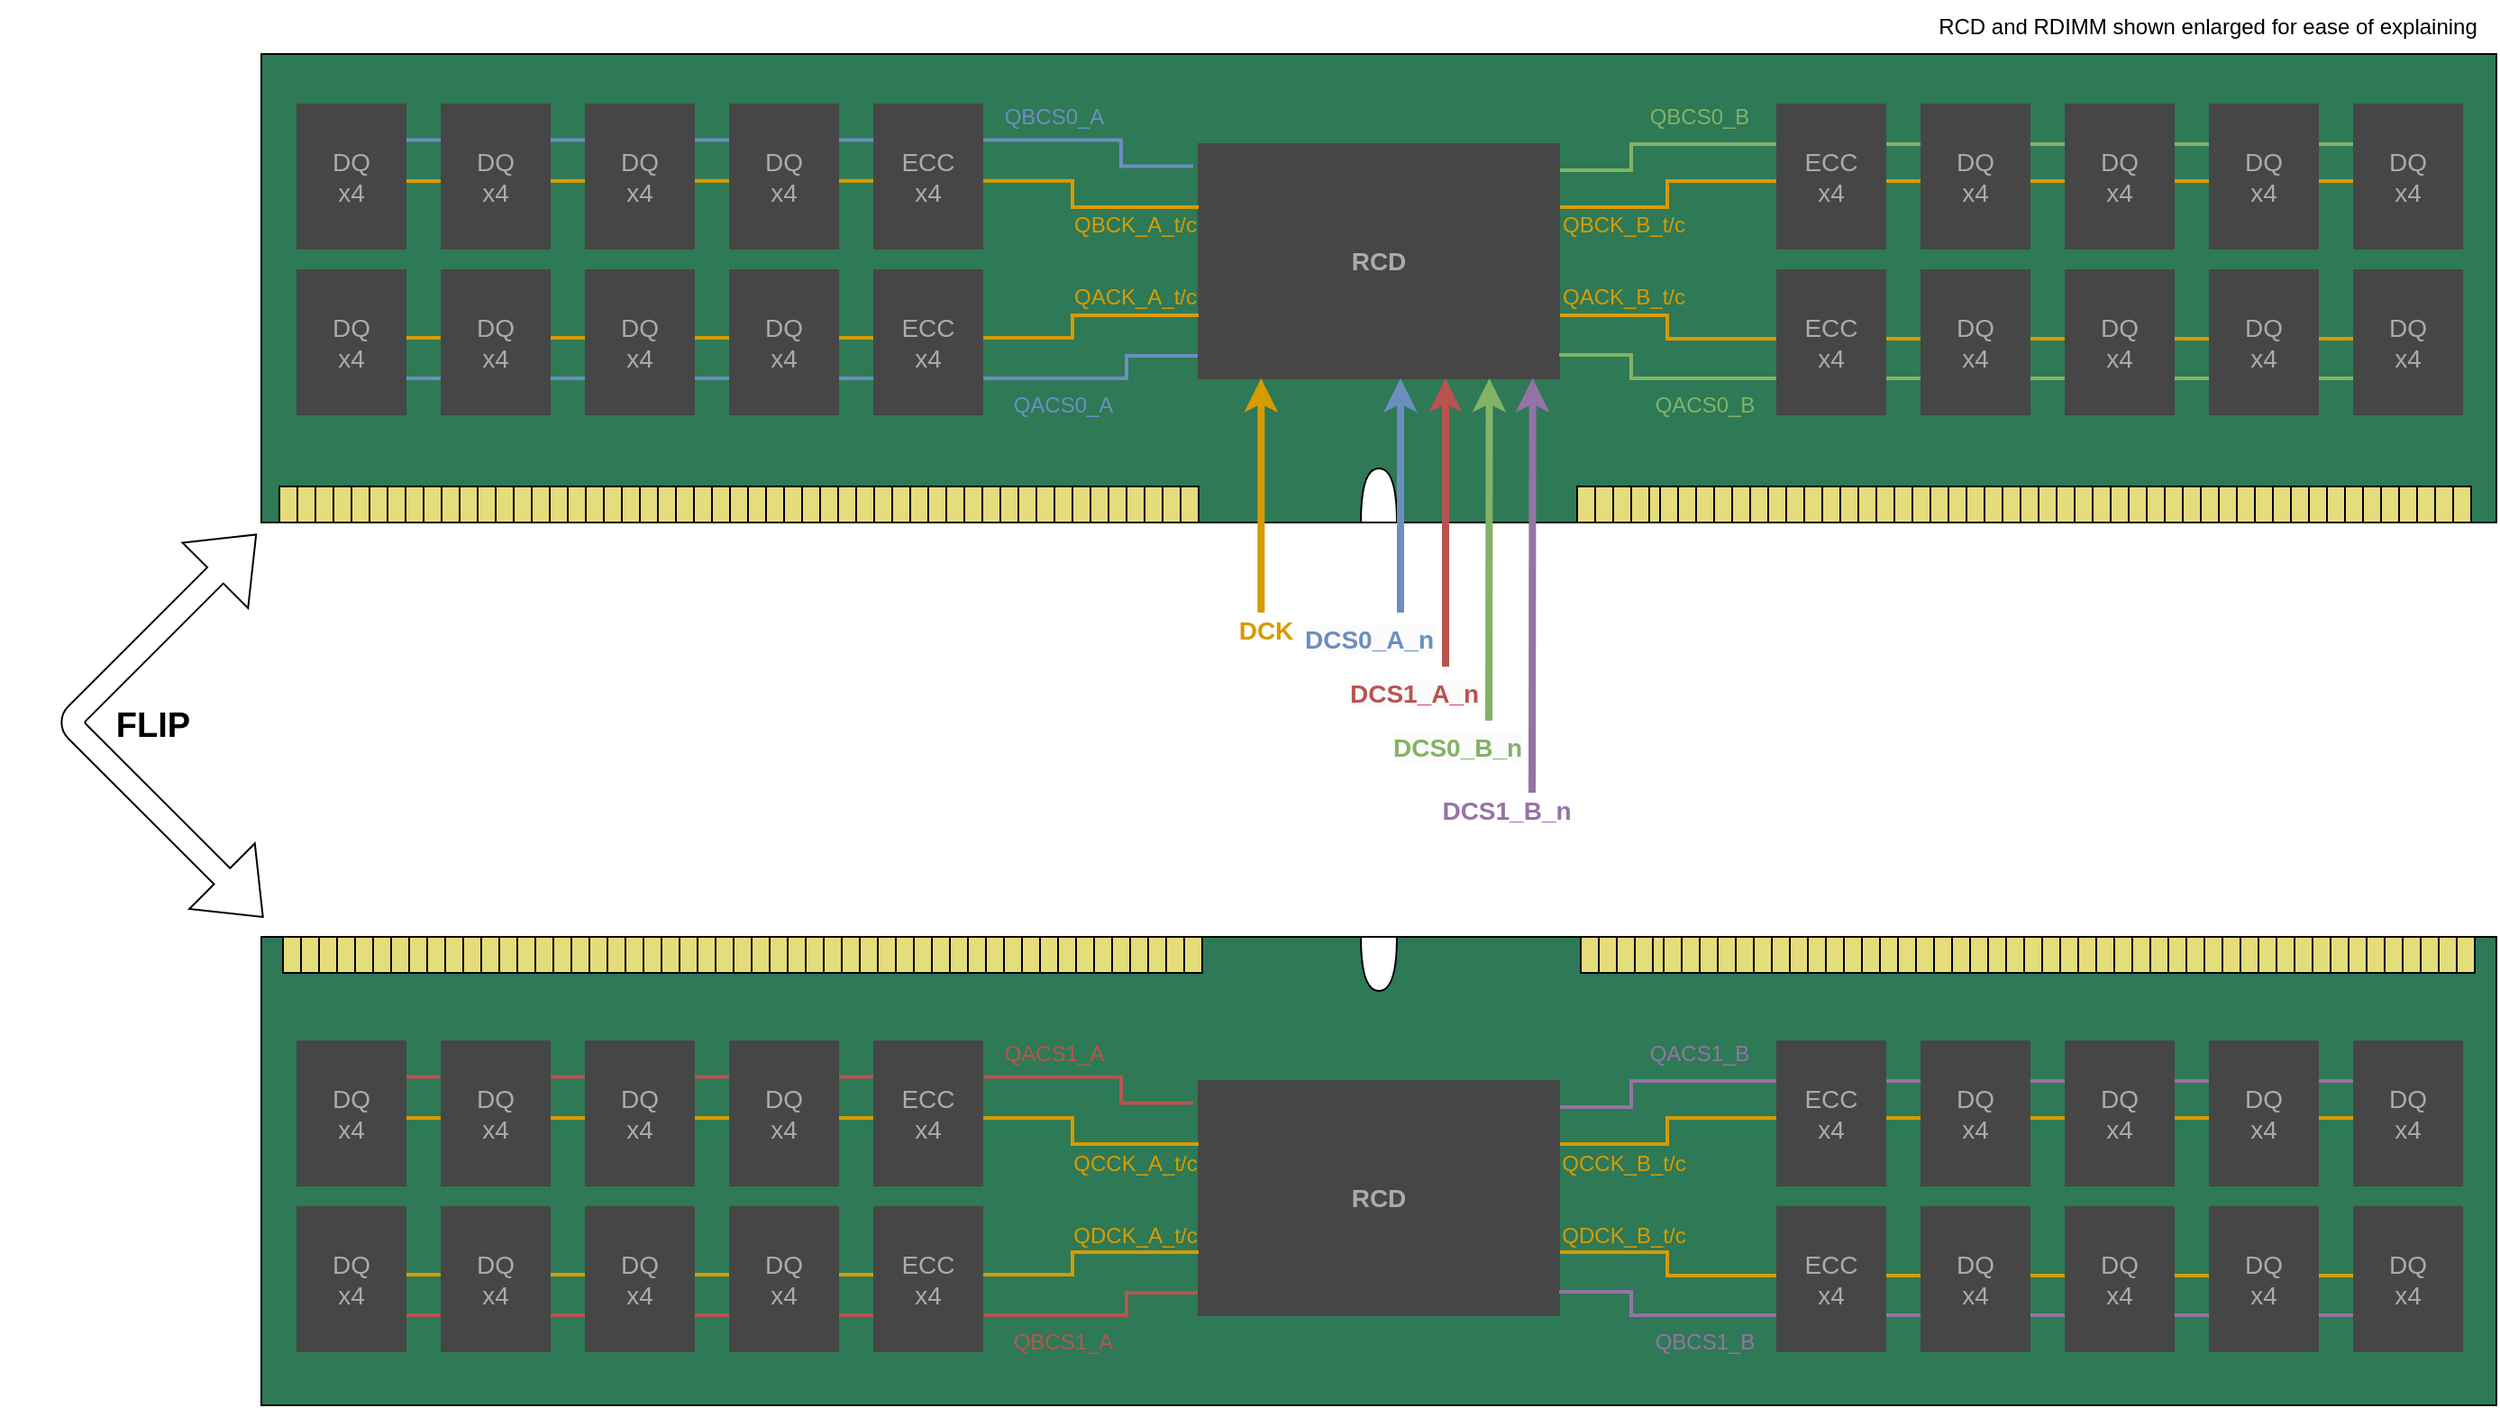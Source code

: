 <mxfile version="24.7.12">
  <diagram name="Page-1" id="C01CktOsoUlpyACtRMB-">
    <mxGraphModel dx="2035" dy="674" grid="1" gridSize="10" guides="1" tooltips="1" connect="1" arrows="1" fold="1" page="1" pageScale="1" pageWidth="850" pageHeight="1100" math="0" shadow="0">
      <root>
        <mxCell id="0" />
        <mxCell id="1" parent="0" />
        <mxCell id="8xyQKnSqyoeRqNO3VlQX-2" value="" style="rounded=0;whiteSpace=wrap;html=1;fillColor=#2e7956;" vertex="1" parent="1">
          <mxGeometry x="-80" y="130" width="1240" height="260" as="geometry" />
        </mxCell>
        <mxCell id="8xyQKnSqyoeRqNO3VlQX-3" value="" style="rounded=0;whiteSpace=wrap;html=1;fillColor=#e5dc7b;" vertex="1" parent="1">
          <mxGeometry x="50" y="370" width="10" height="20" as="geometry" />
        </mxCell>
        <mxCell id="8xyQKnSqyoeRqNO3VlQX-4" value="" style="rounded=0;whiteSpace=wrap;html=1;fillColor=#e5dc7b;" vertex="1" parent="1">
          <mxGeometry x="60" y="370" width="10" height="20" as="geometry" />
        </mxCell>
        <mxCell id="8xyQKnSqyoeRqNO3VlQX-5" value="" style="rounded=0;whiteSpace=wrap;html=1;fillColor=#e5dc7b;" vertex="1" parent="1">
          <mxGeometry x="70" y="370" width="10" height="20" as="geometry" />
        </mxCell>
        <mxCell id="8xyQKnSqyoeRqNO3VlQX-6" value="" style="rounded=0;whiteSpace=wrap;html=1;fillColor=#e5dc7b;" vertex="1" parent="1">
          <mxGeometry x="80" y="370" width="10" height="20" as="geometry" />
        </mxCell>
        <mxCell id="8xyQKnSqyoeRqNO3VlQX-7" value="" style="rounded=0;whiteSpace=wrap;html=1;fillColor=#e5dc7b;" vertex="1" parent="1">
          <mxGeometry x="90" y="370" width="10" height="20" as="geometry" />
        </mxCell>
        <mxCell id="8xyQKnSqyoeRqNO3VlQX-8" value="" style="rounded=0;whiteSpace=wrap;html=1;fillColor=#e5dc7b;" vertex="1" parent="1">
          <mxGeometry x="100" y="370" width="10" height="20" as="geometry" />
        </mxCell>
        <mxCell id="8xyQKnSqyoeRqNO3VlQX-9" value="" style="rounded=0;whiteSpace=wrap;html=1;fillColor=#e5dc7b;" vertex="1" parent="1">
          <mxGeometry x="110" y="370" width="10" height="20" as="geometry" />
        </mxCell>
        <mxCell id="8xyQKnSqyoeRqNO3VlQX-10" value="" style="rounded=0;whiteSpace=wrap;html=1;fillColor=#e5dc7b;" vertex="1" parent="1">
          <mxGeometry x="120" y="370" width="10" height="20" as="geometry" />
        </mxCell>
        <mxCell id="8xyQKnSqyoeRqNO3VlQX-11" value="" style="rounded=0;whiteSpace=wrap;html=1;fillColor=#e5dc7b;" vertex="1" parent="1">
          <mxGeometry x="130" y="370" width="10" height="20" as="geometry" />
        </mxCell>
        <mxCell id="8xyQKnSqyoeRqNO3VlQX-12" value="" style="rounded=0;whiteSpace=wrap;html=1;fillColor=#e5dc7b;" vertex="1" parent="1">
          <mxGeometry x="140" y="370" width="10" height="20" as="geometry" />
        </mxCell>
        <mxCell id="8xyQKnSqyoeRqNO3VlQX-13" value="" style="rounded=0;whiteSpace=wrap;html=1;fillColor=#e5dc7b;" vertex="1" parent="1">
          <mxGeometry x="150" y="370" width="10" height="20" as="geometry" />
        </mxCell>
        <mxCell id="8xyQKnSqyoeRqNO3VlQX-14" value="" style="rounded=0;whiteSpace=wrap;html=1;fillColor=#e5dc7b;" vertex="1" parent="1">
          <mxGeometry x="160" y="370" width="10" height="20" as="geometry" />
        </mxCell>
        <mxCell id="8xyQKnSqyoeRqNO3VlQX-15" value="" style="rounded=0;whiteSpace=wrap;html=1;fillColor=#e5dc7b;" vertex="1" parent="1">
          <mxGeometry x="170" y="370" width="10" height="20" as="geometry" />
        </mxCell>
        <mxCell id="8xyQKnSqyoeRqNO3VlQX-16" value="" style="rounded=0;whiteSpace=wrap;html=1;fillColor=#e5dc7b;" vertex="1" parent="1">
          <mxGeometry x="180" y="370" width="10" height="20" as="geometry" />
        </mxCell>
        <mxCell id="8xyQKnSqyoeRqNO3VlQX-17" value="" style="rounded=0;whiteSpace=wrap;html=1;fillColor=#e5dc7b;" vertex="1" parent="1">
          <mxGeometry x="190" y="370" width="10" height="20" as="geometry" />
        </mxCell>
        <mxCell id="8xyQKnSqyoeRqNO3VlQX-18" value="" style="rounded=0;whiteSpace=wrap;html=1;fillColor=#e5dc7b;" vertex="1" parent="1">
          <mxGeometry x="200" y="370" width="10" height="20" as="geometry" />
        </mxCell>
        <mxCell id="8xyQKnSqyoeRqNO3VlQX-19" value="" style="rounded=0;whiteSpace=wrap;html=1;fillColor=#e5dc7b;" vertex="1" parent="1">
          <mxGeometry x="210" y="370" width="10" height="20" as="geometry" />
        </mxCell>
        <mxCell id="8xyQKnSqyoeRqNO3VlQX-20" value="" style="rounded=0;whiteSpace=wrap;html=1;fillColor=#e5dc7b;" vertex="1" parent="1">
          <mxGeometry x="220" y="370" width="10" height="20" as="geometry" />
        </mxCell>
        <mxCell id="8xyQKnSqyoeRqNO3VlQX-21" value="" style="rounded=0;whiteSpace=wrap;html=1;fillColor=#e5dc7b;" vertex="1" parent="1">
          <mxGeometry x="230" y="370" width="10" height="20" as="geometry" />
        </mxCell>
        <mxCell id="8xyQKnSqyoeRqNO3VlQX-22" value="" style="rounded=0;whiteSpace=wrap;html=1;fillColor=#e5dc7b;" vertex="1" parent="1">
          <mxGeometry x="240" y="370" width="10" height="20" as="geometry" />
        </mxCell>
        <mxCell id="8xyQKnSqyoeRqNO3VlQX-23" value="" style="rounded=0;whiteSpace=wrap;html=1;fillColor=#e5dc7b;" vertex="1" parent="1">
          <mxGeometry x="250" y="370" width="10" height="20" as="geometry" />
        </mxCell>
        <mxCell id="8xyQKnSqyoeRqNO3VlQX-24" value="" style="rounded=0;whiteSpace=wrap;html=1;fillColor=#e5dc7b;" vertex="1" parent="1">
          <mxGeometry x="260" y="370" width="10" height="20" as="geometry" />
        </mxCell>
        <mxCell id="8xyQKnSqyoeRqNO3VlQX-25" value="" style="rounded=0;whiteSpace=wrap;html=1;fillColor=#e5dc7b;" vertex="1" parent="1">
          <mxGeometry x="270" y="370" width="10" height="20" as="geometry" />
        </mxCell>
        <mxCell id="8xyQKnSqyoeRqNO3VlQX-26" value="" style="rounded=0;whiteSpace=wrap;html=1;fillColor=#e5dc7b;" vertex="1" parent="1">
          <mxGeometry x="280" y="370" width="10" height="20" as="geometry" />
        </mxCell>
        <mxCell id="8xyQKnSqyoeRqNO3VlQX-27" value="" style="rounded=0;whiteSpace=wrap;html=1;fillColor=#e5dc7b;" vertex="1" parent="1">
          <mxGeometry x="290" y="370" width="10" height="20" as="geometry" />
        </mxCell>
        <mxCell id="8xyQKnSqyoeRqNO3VlQX-28" value="" style="rounded=0;whiteSpace=wrap;html=1;fillColor=#e5dc7b;" vertex="1" parent="1">
          <mxGeometry x="300" y="370" width="10" height="20" as="geometry" />
        </mxCell>
        <mxCell id="8xyQKnSqyoeRqNO3VlQX-29" value="" style="rounded=0;whiteSpace=wrap;html=1;fillColor=#e5dc7b;" vertex="1" parent="1">
          <mxGeometry x="310" y="370" width="10" height="20" as="geometry" />
        </mxCell>
        <mxCell id="8xyQKnSqyoeRqNO3VlQX-30" value="" style="rounded=0;whiteSpace=wrap;html=1;fillColor=#e5dc7b;" vertex="1" parent="1">
          <mxGeometry x="320" y="370" width="10" height="20" as="geometry" />
        </mxCell>
        <mxCell id="8xyQKnSqyoeRqNO3VlQX-31" value="" style="rounded=0;whiteSpace=wrap;html=1;fillColor=#e5dc7b;" vertex="1" parent="1">
          <mxGeometry x="330" y="370" width="10" height="20" as="geometry" />
        </mxCell>
        <mxCell id="8xyQKnSqyoeRqNO3VlQX-32" value="" style="rounded=0;whiteSpace=wrap;html=1;fillColor=#e5dc7b;" vertex="1" parent="1">
          <mxGeometry x="340" y="370" width="10" height="20" as="geometry" />
        </mxCell>
        <mxCell id="8xyQKnSqyoeRqNO3VlQX-33" value="" style="rounded=0;whiteSpace=wrap;html=1;fillColor=#e5dc7b;" vertex="1" parent="1">
          <mxGeometry x="350" y="370" width="10" height="20" as="geometry" />
        </mxCell>
        <mxCell id="8xyQKnSqyoeRqNO3VlQX-34" value="" style="rounded=0;whiteSpace=wrap;html=1;fillColor=#e5dc7b;" vertex="1" parent="1">
          <mxGeometry x="360" y="370" width="10" height="20" as="geometry" />
        </mxCell>
        <mxCell id="8xyQKnSqyoeRqNO3VlQX-35" value="" style="rounded=0;whiteSpace=wrap;html=1;fillColor=#e5dc7b;" vertex="1" parent="1">
          <mxGeometry x="370" y="370" width="10" height="20" as="geometry" />
        </mxCell>
        <mxCell id="8xyQKnSqyoeRqNO3VlQX-36" value="" style="rounded=0;whiteSpace=wrap;html=1;fillColor=#e5dc7b;" vertex="1" parent="1">
          <mxGeometry x="380" y="370" width="10" height="20" as="geometry" />
        </mxCell>
        <mxCell id="8xyQKnSqyoeRqNO3VlQX-37" value="" style="rounded=0;whiteSpace=wrap;html=1;fillColor=#e5dc7b;" vertex="1" parent="1">
          <mxGeometry x="390" y="370" width="10" height="20" as="geometry" />
        </mxCell>
        <mxCell id="8xyQKnSqyoeRqNO3VlQX-38" value="" style="rounded=0;whiteSpace=wrap;html=1;fillColor=#e5dc7b;" vertex="1" parent="1">
          <mxGeometry x="400" y="370" width="10" height="20" as="geometry" />
        </mxCell>
        <mxCell id="8xyQKnSqyoeRqNO3VlQX-39" value="" style="rounded=0;whiteSpace=wrap;html=1;fillColor=#e5dc7b;" vertex="1" parent="1">
          <mxGeometry x="410" y="370" width="10" height="20" as="geometry" />
        </mxCell>
        <mxCell id="8xyQKnSqyoeRqNO3VlQX-40" value="" style="rounded=0;whiteSpace=wrap;html=1;fillColor=#e5dc7b;" vertex="1" parent="1">
          <mxGeometry x="420" y="370" width="10" height="20" as="geometry" />
        </mxCell>
        <mxCell id="8xyQKnSqyoeRqNO3VlQX-41" value="" style="rounded=0;whiteSpace=wrap;html=1;fillColor=#e5dc7b;" vertex="1" parent="1">
          <mxGeometry x="650" y="370" width="10" height="20" as="geometry" />
        </mxCell>
        <mxCell id="8xyQKnSqyoeRqNO3VlQX-42" value="" style="rounded=0;whiteSpace=wrap;html=1;fillColor=#e5dc7b;" vertex="1" parent="1">
          <mxGeometry x="666" y="370" width="10" height="20" as="geometry" />
        </mxCell>
        <mxCell id="8xyQKnSqyoeRqNO3VlQX-43" value="" style="rounded=0;whiteSpace=wrap;html=1;fillColor=#e5dc7b;" vertex="1" parent="1">
          <mxGeometry x="676" y="370" width="10" height="20" as="geometry" />
        </mxCell>
        <mxCell id="8xyQKnSqyoeRqNO3VlQX-44" value="" style="rounded=0;whiteSpace=wrap;html=1;fillColor=#e5dc7b;" vertex="1" parent="1">
          <mxGeometry x="686" y="370" width="10" height="20" as="geometry" />
        </mxCell>
        <mxCell id="8xyQKnSqyoeRqNO3VlQX-45" value="" style="rounded=0;whiteSpace=wrap;html=1;fillColor=#e5dc7b;" vertex="1" parent="1">
          <mxGeometry x="696" y="370" width="10" height="20" as="geometry" />
        </mxCell>
        <mxCell id="8xyQKnSqyoeRqNO3VlQX-46" value="" style="rounded=0;whiteSpace=wrap;html=1;fillColor=#e5dc7b;" vertex="1" parent="1">
          <mxGeometry x="706" y="370" width="10" height="20" as="geometry" />
        </mxCell>
        <mxCell id="8xyQKnSqyoeRqNO3VlQX-47" value="" style="rounded=0;whiteSpace=wrap;html=1;fillColor=#e5dc7b;" vertex="1" parent="1">
          <mxGeometry x="716" y="370" width="10" height="20" as="geometry" />
        </mxCell>
        <mxCell id="8xyQKnSqyoeRqNO3VlQX-48" value="" style="rounded=0;whiteSpace=wrap;html=1;fillColor=#e5dc7b;" vertex="1" parent="1">
          <mxGeometry x="726" y="370" width="10" height="20" as="geometry" />
        </mxCell>
        <mxCell id="8xyQKnSqyoeRqNO3VlQX-49" value="" style="rounded=0;whiteSpace=wrap;html=1;fillColor=#e5dc7b;" vertex="1" parent="1">
          <mxGeometry x="736" y="370" width="10" height="20" as="geometry" />
        </mxCell>
        <mxCell id="8xyQKnSqyoeRqNO3VlQX-50" value="" style="rounded=0;whiteSpace=wrap;html=1;fillColor=#e5dc7b;" vertex="1" parent="1">
          <mxGeometry x="746" y="370" width="10" height="20" as="geometry" />
        </mxCell>
        <mxCell id="8xyQKnSqyoeRqNO3VlQX-51" value="" style="rounded=0;whiteSpace=wrap;html=1;fillColor=#e5dc7b;" vertex="1" parent="1">
          <mxGeometry x="756" y="370" width="10" height="20" as="geometry" />
        </mxCell>
        <mxCell id="8xyQKnSqyoeRqNO3VlQX-52" value="" style="rounded=0;whiteSpace=wrap;html=1;fillColor=#e5dc7b;" vertex="1" parent="1">
          <mxGeometry x="766" y="370" width="10" height="20" as="geometry" />
        </mxCell>
        <mxCell id="8xyQKnSqyoeRqNO3VlQX-53" value="" style="rounded=0;whiteSpace=wrap;html=1;fillColor=#e5dc7b;" vertex="1" parent="1">
          <mxGeometry x="776" y="370" width="10" height="20" as="geometry" />
        </mxCell>
        <mxCell id="8xyQKnSqyoeRqNO3VlQX-54" value="" style="rounded=0;whiteSpace=wrap;html=1;fillColor=#e5dc7b;" vertex="1" parent="1">
          <mxGeometry x="786" y="370" width="10" height="20" as="geometry" />
        </mxCell>
        <mxCell id="8xyQKnSqyoeRqNO3VlQX-55" value="" style="rounded=0;whiteSpace=wrap;html=1;fillColor=#e5dc7b;" vertex="1" parent="1">
          <mxGeometry x="796" y="370" width="10" height="20" as="geometry" />
        </mxCell>
        <mxCell id="8xyQKnSqyoeRqNO3VlQX-56" value="" style="rounded=0;whiteSpace=wrap;html=1;fillColor=#e5dc7b;" vertex="1" parent="1">
          <mxGeometry x="806" y="370" width="10" height="20" as="geometry" />
        </mxCell>
        <mxCell id="8xyQKnSqyoeRqNO3VlQX-57" value="" style="rounded=0;whiteSpace=wrap;html=1;fillColor=#e5dc7b;" vertex="1" parent="1">
          <mxGeometry x="816" y="370" width="10" height="20" as="geometry" />
        </mxCell>
        <mxCell id="8xyQKnSqyoeRqNO3VlQX-58" value="" style="rounded=0;whiteSpace=wrap;html=1;fillColor=#e5dc7b;" vertex="1" parent="1">
          <mxGeometry x="826" y="370" width="10" height="20" as="geometry" />
        </mxCell>
        <mxCell id="8xyQKnSqyoeRqNO3VlQX-59" value="" style="rounded=0;whiteSpace=wrap;html=1;fillColor=#e5dc7b;" vertex="1" parent="1">
          <mxGeometry x="836" y="370" width="10" height="20" as="geometry" />
        </mxCell>
        <mxCell id="8xyQKnSqyoeRqNO3VlQX-60" value="" style="rounded=0;whiteSpace=wrap;html=1;fillColor=#e5dc7b;" vertex="1" parent="1">
          <mxGeometry x="846" y="370" width="10" height="20" as="geometry" />
        </mxCell>
        <mxCell id="8xyQKnSqyoeRqNO3VlQX-61" value="" style="rounded=0;whiteSpace=wrap;html=1;fillColor=#e5dc7b;" vertex="1" parent="1">
          <mxGeometry x="856" y="370" width="10" height="20" as="geometry" />
        </mxCell>
        <mxCell id="8xyQKnSqyoeRqNO3VlQX-62" value="" style="rounded=0;whiteSpace=wrap;html=1;fillColor=#e5dc7b;" vertex="1" parent="1">
          <mxGeometry x="866" y="370" width="10" height="20" as="geometry" />
        </mxCell>
        <mxCell id="8xyQKnSqyoeRqNO3VlQX-63" value="" style="rounded=0;whiteSpace=wrap;html=1;fillColor=#e5dc7b;" vertex="1" parent="1">
          <mxGeometry x="876" y="370" width="10" height="20" as="geometry" />
        </mxCell>
        <mxCell id="8xyQKnSqyoeRqNO3VlQX-64" value="" style="rounded=0;whiteSpace=wrap;html=1;fillColor=#e5dc7b;" vertex="1" parent="1">
          <mxGeometry x="886" y="370" width="10" height="20" as="geometry" />
        </mxCell>
        <mxCell id="8xyQKnSqyoeRqNO3VlQX-65" value="" style="rounded=0;whiteSpace=wrap;html=1;fillColor=#e5dc7b;" vertex="1" parent="1">
          <mxGeometry x="896" y="370" width="10" height="20" as="geometry" />
        </mxCell>
        <mxCell id="8xyQKnSqyoeRqNO3VlQX-66" value="" style="rounded=0;whiteSpace=wrap;html=1;fillColor=#e5dc7b;" vertex="1" parent="1">
          <mxGeometry x="906" y="370" width="10" height="20" as="geometry" />
        </mxCell>
        <mxCell id="8xyQKnSqyoeRqNO3VlQX-67" value="" style="rounded=0;whiteSpace=wrap;html=1;fillColor=#e5dc7b;" vertex="1" parent="1">
          <mxGeometry x="916" y="370" width="10" height="20" as="geometry" />
        </mxCell>
        <mxCell id="8xyQKnSqyoeRqNO3VlQX-68" value="" style="rounded=0;whiteSpace=wrap;html=1;fillColor=#e5dc7b;" vertex="1" parent="1">
          <mxGeometry x="926" y="370" width="10" height="20" as="geometry" />
        </mxCell>
        <mxCell id="8xyQKnSqyoeRqNO3VlQX-69" value="" style="rounded=0;whiteSpace=wrap;html=1;fillColor=#e5dc7b;" vertex="1" parent="1">
          <mxGeometry x="936" y="370" width="10" height="20" as="geometry" />
        </mxCell>
        <mxCell id="8xyQKnSqyoeRqNO3VlQX-70" value="" style="rounded=0;whiteSpace=wrap;html=1;fillColor=#e5dc7b;" vertex="1" parent="1">
          <mxGeometry x="946" y="370" width="10" height="20" as="geometry" />
        </mxCell>
        <mxCell id="8xyQKnSqyoeRqNO3VlQX-71" value="" style="rounded=0;whiteSpace=wrap;html=1;fillColor=#e5dc7b;" vertex="1" parent="1">
          <mxGeometry x="956" y="370" width="10" height="20" as="geometry" />
        </mxCell>
        <mxCell id="8xyQKnSqyoeRqNO3VlQX-72" value="" style="rounded=0;whiteSpace=wrap;html=1;fillColor=#e5dc7b;" vertex="1" parent="1">
          <mxGeometry x="966" y="370" width="10" height="20" as="geometry" />
        </mxCell>
        <mxCell id="8xyQKnSqyoeRqNO3VlQX-73" value="" style="rounded=0;whiteSpace=wrap;html=1;fillColor=#e5dc7b;" vertex="1" parent="1">
          <mxGeometry x="976" y="370" width="10" height="20" as="geometry" />
        </mxCell>
        <mxCell id="8xyQKnSqyoeRqNO3VlQX-74" value="" style="rounded=0;whiteSpace=wrap;html=1;fillColor=#e5dc7b;" vertex="1" parent="1">
          <mxGeometry x="986" y="370" width="10" height="20" as="geometry" />
        </mxCell>
        <mxCell id="8xyQKnSqyoeRqNO3VlQX-75" value="" style="rounded=0;whiteSpace=wrap;html=1;fillColor=#e5dc7b;" vertex="1" parent="1">
          <mxGeometry x="996" y="370" width="10" height="20" as="geometry" />
        </mxCell>
        <mxCell id="8xyQKnSqyoeRqNO3VlQX-76" value="" style="rounded=0;whiteSpace=wrap;html=1;fillColor=#e5dc7b;" vertex="1" parent="1">
          <mxGeometry x="1006" y="370" width="10" height="20" as="geometry" />
        </mxCell>
        <mxCell id="8xyQKnSqyoeRqNO3VlQX-77" value="" style="rounded=0;whiteSpace=wrap;html=1;fillColor=#e5dc7b;" vertex="1" parent="1">
          <mxGeometry x="1016" y="370" width="10" height="20" as="geometry" />
        </mxCell>
        <mxCell id="8xyQKnSqyoeRqNO3VlQX-78" value="" style="rounded=0;whiteSpace=wrap;html=1;fillColor=#e5dc7b;" vertex="1" parent="1">
          <mxGeometry x="1026" y="370" width="10" height="20" as="geometry" />
        </mxCell>
        <mxCell id="8xyQKnSqyoeRqNO3VlQX-79" value="" style="rounded=0;whiteSpace=wrap;html=1;fillColor=#e5dc7b;" vertex="1" parent="1">
          <mxGeometry x="1036" y="370" width="10" height="20" as="geometry" />
        </mxCell>
        <mxCell id="8xyQKnSqyoeRqNO3VlQX-80" value="" style="shape=or;whiteSpace=wrap;html=1;direction=north;" vertex="1" parent="1">
          <mxGeometry x="530" y="360" width="20" height="30" as="geometry" />
        </mxCell>
        <mxCell id="8xyQKnSqyoeRqNO3VlQX-81" value="" style="rounded=0;whiteSpace=wrap;html=1;fillColor=#e5dc7b;" vertex="1" parent="1">
          <mxGeometry x="660" y="370" width="10" height="20" as="geometry" />
        </mxCell>
        <mxCell id="8xyQKnSqyoeRqNO3VlQX-82" value="" style="rounded=0;whiteSpace=wrap;html=1;fillColor=#e5dc7b;" vertex="1" parent="1">
          <mxGeometry x="670" y="370" width="10" height="20" as="geometry" />
        </mxCell>
        <mxCell id="8xyQKnSqyoeRqNO3VlQX-83" value="" style="rounded=0;whiteSpace=wrap;html=1;fillColor=#e5dc7b;" vertex="1" parent="1">
          <mxGeometry x="680" y="370" width="10" height="20" as="geometry" />
        </mxCell>
        <mxCell id="8xyQKnSqyoeRqNO3VlQX-84" value="" style="rounded=0;whiteSpace=wrap;html=1;fillColor=#e5dc7b;" vertex="1" parent="1">
          <mxGeometry x="430" y="370" width="10" height="20" as="geometry" />
        </mxCell>
        <mxCell id="8xyQKnSqyoeRqNO3VlQX-345" style="edgeStyle=orthogonalEdgeStyle;rounded=0;orthogonalLoop=1;jettySize=auto;html=1;exitX=0.25;exitY=1;exitDx=0;exitDy=0;entryX=1;entryY=0.5;entryDx=0;entryDy=0;strokeWidth=2;strokeColor=#6c8ebf;endArrow=none;endFill=0;fillColor=#dae8fc;" edge="1" parent="1">
          <mxGeometry relative="1" as="geometry">
            <mxPoint x="437" y="192.25" as="sourcePoint" />
            <mxPoint x="-3" y="177.75" as="targetPoint" />
            <Array as="points">
              <mxPoint x="397" y="192.75" />
              <mxPoint x="397" y="177.75" />
            </Array>
          </mxGeometry>
        </mxCell>
        <mxCell id="8xyQKnSqyoeRqNO3VlQX-346" style="edgeStyle=orthogonalEdgeStyle;rounded=0;orthogonalLoop=1;jettySize=auto;html=1;exitX=0.75;exitY=1;exitDx=0;exitDy=0;strokeWidth=2;strokeColor=#6c8ebf;endArrow=none;endFill=0;fillColor=#dae8fc;" edge="1" parent="1">
          <mxGeometry relative="1" as="geometry">
            <mxPoint x="440" y="297.5" as="sourcePoint" />
            <mxPoint y="310" as="targetPoint" />
            <Array as="points">
              <mxPoint x="400" y="297" />
              <mxPoint x="400" y="310" />
            </Array>
          </mxGeometry>
        </mxCell>
        <mxCell id="8xyQKnSqyoeRqNO3VlQX-350" style="edgeStyle=orthogonalEdgeStyle;rounded=0;orthogonalLoop=1;jettySize=auto;html=1;exitX=0.25;exitY=0;exitDx=0;exitDy=0;strokeWidth=2;strokeColor=#82b366;endArrow=none;endFill=0;fillColor=#d5e8d4;" edge="1" parent="1">
          <mxGeometry relative="1" as="geometry">
            <mxPoint x="640" y="194.5" as="sourcePoint" />
            <mxPoint x="1081" y="180" as="targetPoint" />
            <Array as="points">
              <mxPoint x="680" y="195" />
              <mxPoint x="680" y="180" />
            </Array>
          </mxGeometry>
        </mxCell>
        <mxCell id="8xyQKnSqyoeRqNO3VlQX-86" value="&lt;font style=&quot;font-size: 14px;&quot; color=&quot;#ababab&quot;&gt;&lt;b&gt;RCD&lt;/b&gt;&lt;/font&gt;" style="rounded=0;whiteSpace=wrap;html=1;strokeColor=#454744;fillColor=#464646;direction=south;" vertex="1" parent="1">
          <mxGeometry x="440" y="180" width="200" height="130" as="geometry" />
        </mxCell>
        <mxCell id="8xyQKnSqyoeRqNO3VlQX-94" value="" style="endArrow=classic;html=1;rounded=0;strokeWidth=4;fillColor=#ffe6cc;strokeColor=#d79b00;" edge="1" parent="1">
          <mxGeometry width="50" height="50" relative="1" as="geometry">
            <mxPoint x="474.66" y="440" as="sourcePoint" />
            <mxPoint x="474.66" y="310" as="targetPoint" />
          </mxGeometry>
        </mxCell>
        <mxCell id="8xyQKnSqyoeRqNO3VlQX-95" value="" style="endArrow=classic;html=1;rounded=0;strokeWidth=4;fillColor=#dae8fc;strokeColor=#6c8ebf;" edge="1" parent="1">
          <mxGeometry width="50" height="50" relative="1" as="geometry">
            <mxPoint x="552" y="440" as="sourcePoint" />
            <mxPoint x="552" y="310" as="targetPoint" />
          </mxGeometry>
        </mxCell>
        <mxCell id="8xyQKnSqyoeRqNO3VlQX-116" value="DCK" style="text;html=1;align=center;verticalAlign=middle;whiteSpace=wrap;rounded=0;fontColor=#d79b00;fontStyle=1;fontSize=14;" vertex="1" parent="1">
          <mxGeometry x="460" y="440" width="35" height="20" as="geometry" />
        </mxCell>
        <mxCell id="8xyQKnSqyoeRqNO3VlQX-117" value="" style="endArrow=classic;html=1;rounded=0;exitX=1;exitY=1;exitDx=0;exitDy=0;strokeWidth=4;fillColor=#f8cecc;strokeColor=#b85450;" edge="1" parent="1">
          <mxGeometry width="50" height="50" relative="1" as="geometry">
            <mxPoint x="577" y="470" as="sourcePoint" />
            <mxPoint x="577" y="310" as="targetPoint" />
          </mxGeometry>
        </mxCell>
        <mxCell id="8xyQKnSqyoeRqNO3VlQX-118" value="" style="endArrow=classic;html=1;rounded=0;strokeWidth=4;fillColor=#d5e8d4;strokeColor=#82b366;" edge="1" parent="1">
          <mxGeometry width="50" height="50" relative="1" as="geometry">
            <mxPoint x="601" y="500" as="sourcePoint" />
            <mxPoint x="601.31" y="310" as="targetPoint" />
          </mxGeometry>
        </mxCell>
        <mxCell id="8xyQKnSqyoeRqNO3VlQX-119" value="" style="endArrow=classic;html=1;rounded=0;strokeWidth=4;fillColor=#e1d5e7;strokeColor=#9673a6;" edge="1" parent="1">
          <mxGeometry width="50" height="50" relative="1" as="geometry">
            <mxPoint x="625" y="540" as="sourcePoint" />
            <mxPoint x="625.31" y="310" as="targetPoint" />
          </mxGeometry>
        </mxCell>
        <mxCell id="8xyQKnSqyoeRqNO3VlQX-122" value="&lt;div&gt;&lt;span style=&quot;background-color: initial;&quot;&gt;DCS1_B_n&lt;/span&gt;&lt;br&gt;&lt;/div&gt;" style="text;html=1;align=center;verticalAlign=middle;whiteSpace=wrap;rounded=0;fontColor=#9673a6;fontStyle=1;fontSize=14;" vertex="1" parent="1">
          <mxGeometry x="566" y="540" width="90" height="20" as="geometry" />
        </mxCell>
        <mxCell id="8xyQKnSqyoeRqNO3VlQX-128" value="RCD and RDIMM shown enlarged for ease of explaining" style="text;html=1;align=center;verticalAlign=middle;whiteSpace=wrap;rounded=0;" vertex="1" parent="1">
          <mxGeometry x="840" y="100" width="320" height="30" as="geometry" />
        </mxCell>
        <mxCell id="8xyQKnSqyoeRqNO3VlQX-312" value="" style="rounded=0;whiteSpace=wrap;html=1;fillColor=#e5dc7b;" vertex="1" parent="1">
          <mxGeometry x="-70" y="370" width="10" height="20" as="geometry" />
        </mxCell>
        <mxCell id="8xyQKnSqyoeRqNO3VlQX-313" value="" style="rounded=0;whiteSpace=wrap;html=1;fillColor=#e5dc7b;" vertex="1" parent="1">
          <mxGeometry x="-60" y="370" width="10" height="20" as="geometry" />
        </mxCell>
        <mxCell id="8xyQKnSqyoeRqNO3VlQX-314" value="" style="rounded=0;whiteSpace=wrap;html=1;fillColor=#e5dc7b;" vertex="1" parent="1">
          <mxGeometry x="-50" y="370" width="10" height="20" as="geometry" />
        </mxCell>
        <mxCell id="8xyQKnSqyoeRqNO3VlQX-315" value="" style="rounded=0;whiteSpace=wrap;html=1;fillColor=#e5dc7b;" vertex="1" parent="1">
          <mxGeometry x="-40" y="370" width="10" height="20" as="geometry" />
        </mxCell>
        <mxCell id="8xyQKnSqyoeRqNO3VlQX-316" value="" style="rounded=0;whiteSpace=wrap;html=1;fillColor=#e5dc7b;" vertex="1" parent="1">
          <mxGeometry x="-30" y="370" width="10" height="20" as="geometry" />
        </mxCell>
        <mxCell id="8xyQKnSqyoeRqNO3VlQX-317" value="" style="rounded=0;whiteSpace=wrap;html=1;fillColor=#e5dc7b;" vertex="1" parent="1">
          <mxGeometry x="-20" y="370" width="10" height="20" as="geometry" />
        </mxCell>
        <mxCell id="8xyQKnSqyoeRqNO3VlQX-318" value="" style="rounded=0;whiteSpace=wrap;html=1;fillColor=#e5dc7b;" vertex="1" parent="1">
          <mxGeometry x="-10" y="370" width="10" height="20" as="geometry" />
        </mxCell>
        <mxCell id="8xyQKnSqyoeRqNO3VlQX-319" value="" style="rounded=0;whiteSpace=wrap;html=1;fillColor=#e5dc7b;" vertex="1" parent="1">
          <mxGeometry y="370" width="10" height="20" as="geometry" />
        </mxCell>
        <mxCell id="8xyQKnSqyoeRqNO3VlQX-320" value="" style="rounded=0;whiteSpace=wrap;html=1;fillColor=#e5dc7b;" vertex="1" parent="1">
          <mxGeometry x="10" y="370" width="10" height="20" as="geometry" />
        </mxCell>
        <mxCell id="8xyQKnSqyoeRqNO3VlQX-321" value="" style="rounded=0;whiteSpace=wrap;html=1;fillColor=#e5dc7b;" vertex="1" parent="1">
          <mxGeometry x="20" y="370" width="10" height="20" as="geometry" />
        </mxCell>
        <mxCell id="8xyQKnSqyoeRqNO3VlQX-322" value="" style="rounded=0;whiteSpace=wrap;html=1;fillColor=#e5dc7b;" vertex="1" parent="1">
          <mxGeometry x="30" y="370" width="10" height="20" as="geometry" />
        </mxCell>
        <mxCell id="8xyQKnSqyoeRqNO3VlQX-323" value="" style="rounded=0;whiteSpace=wrap;html=1;fillColor=#e5dc7b;" vertex="1" parent="1">
          <mxGeometry x="40" y="370" width="10" height="20" as="geometry" />
        </mxCell>
        <mxCell id="8xyQKnSqyoeRqNO3VlQX-324" value="" style="rounded=0;whiteSpace=wrap;html=1;fillColor=#e5dc7b;" vertex="1" parent="1">
          <mxGeometry x="1046" y="370" width="10" height="20" as="geometry" />
        </mxCell>
        <mxCell id="8xyQKnSqyoeRqNO3VlQX-325" value="" style="rounded=0;whiteSpace=wrap;html=1;fillColor=#e5dc7b;" vertex="1" parent="1">
          <mxGeometry x="1056" y="370" width="10" height="20" as="geometry" />
        </mxCell>
        <mxCell id="8xyQKnSqyoeRqNO3VlQX-326" value="" style="rounded=0;whiteSpace=wrap;html=1;fillColor=#e5dc7b;" vertex="1" parent="1">
          <mxGeometry x="1066" y="370" width="10" height="20" as="geometry" />
        </mxCell>
        <mxCell id="8xyQKnSqyoeRqNO3VlQX-327" value="" style="rounded=0;whiteSpace=wrap;html=1;fillColor=#e5dc7b;" vertex="1" parent="1">
          <mxGeometry x="1076" y="370" width="10" height="20" as="geometry" />
        </mxCell>
        <mxCell id="8xyQKnSqyoeRqNO3VlQX-328" value="" style="rounded=0;whiteSpace=wrap;html=1;fillColor=#e5dc7b;" vertex="1" parent="1">
          <mxGeometry x="1086" y="370" width="10" height="20" as="geometry" />
        </mxCell>
        <mxCell id="8xyQKnSqyoeRqNO3VlQX-329" value="" style="rounded=0;whiteSpace=wrap;html=1;fillColor=#e5dc7b;" vertex="1" parent="1">
          <mxGeometry x="1096" y="370" width="10" height="20" as="geometry" />
        </mxCell>
        <mxCell id="8xyQKnSqyoeRqNO3VlQX-330" value="" style="rounded=0;whiteSpace=wrap;html=1;fillColor=#e5dc7b;" vertex="1" parent="1">
          <mxGeometry x="1106" y="370" width="10" height="20" as="geometry" />
        </mxCell>
        <mxCell id="8xyQKnSqyoeRqNO3VlQX-331" value="" style="rounded=0;whiteSpace=wrap;html=1;fillColor=#e5dc7b;" vertex="1" parent="1">
          <mxGeometry x="1116" y="370" width="10" height="20" as="geometry" />
        </mxCell>
        <mxCell id="8xyQKnSqyoeRqNO3VlQX-332" value="" style="rounded=0;whiteSpace=wrap;html=1;fillColor=#e5dc7b;" vertex="1" parent="1">
          <mxGeometry x="1126" y="370" width="10" height="20" as="geometry" />
        </mxCell>
        <mxCell id="8xyQKnSqyoeRqNO3VlQX-333" value="" style="rounded=0;whiteSpace=wrap;html=1;fillColor=#e5dc7b;" vertex="1" parent="1">
          <mxGeometry x="1136" y="370" width="10" height="20" as="geometry" />
        </mxCell>
        <mxCell id="8xyQKnSqyoeRqNO3VlQX-347" value="&lt;span style=&quot;font-family: Helvetica; font-size: 14px; font-style: normal; font-variant-ligatures: normal; font-variant-caps: normal; font-weight: 700; letter-spacing: normal; orphans: 2; text-align: center; text-indent: 0px; text-transform: none; widows: 2; word-spacing: 0px; -webkit-text-stroke-width: 0px; white-space: normal; background-color: rgb(251, 251, 251); text-decoration-thickness: initial; text-decoration-style: initial; text-decoration-color: initial; float: none; display: inline !important;&quot;&gt;DCS0_A_n&lt;/span&gt;" style="text;whiteSpace=wrap;html=1;fontColor=#6c8ebf;" vertex="1" parent="1">
          <mxGeometry x="497" y="440" width="80" height="30" as="geometry" />
        </mxCell>
        <mxCell id="8xyQKnSqyoeRqNO3VlQX-348" value="&lt;span style=&quot;color: rgb(184, 84, 80); font-family: Helvetica; font-size: 14px; font-style: normal; font-variant-ligatures: normal; font-variant-caps: normal; font-weight: 700; letter-spacing: normal; orphans: 2; text-align: center; text-indent: 0px; text-transform: none; widows: 2; word-spacing: 0px; -webkit-text-stroke-width: 0px; white-space: normal; background-color: rgb(251, 251, 251); text-decoration-thickness: initial; text-decoration-style: initial; text-decoration-color: initial; display: inline !important; float: none;&quot;&gt;DCS1_A_n&lt;/span&gt;" style="text;whiteSpace=wrap;html=1;" vertex="1" parent="1">
          <mxGeometry x="522" y="470" width="80" height="20" as="geometry" />
        </mxCell>
        <mxCell id="8xyQKnSqyoeRqNO3VlQX-349" value="&lt;span style=&quot;font-family: Helvetica; font-size: 14px; font-style: normal; font-variant-ligatures: normal; font-variant-caps: normal; font-weight: 700; letter-spacing: normal; orphans: 2; text-align: center; text-indent: 0px; text-transform: none; widows: 2; word-spacing: 0px; -webkit-text-stroke-width: 0px; white-space: normal; background-color: rgb(251, 251, 251); text-decoration-thickness: initial; text-decoration-style: initial; text-decoration-color: initial; float: none; display: inline !important;&quot;&gt;DCS0_B_n&lt;/span&gt;" style="text;whiteSpace=wrap;html=1;fontColor=#82b366;" vertex="1" parent="1">
          <mxGeometry x="546" y="500" width="80" height="30" as="geometry" />
        </mxCell>
        <mxCell id="8xyQKnSqyoeRqNO3VlQX-351" style="edgeStyle=orthogonalEdgeStyle;rounded=0;orthogonalLoop=1;jettySize=auto;html=1;exitX=0.25;exitY=0;exitDx=0;exitDy=0;strokeWidth=2;strokeColor=#82b366;endArrow=none;endFill=0;entryX=0;entryY=0.5;entryDx=0;entryDy=0;fillColor=#d5e8d4;" edge="1" parent="1">
          <mxGeometry relative="1" as="geometry">
            <mxPoint x="640" y="297" as="sourcePoint" />
            <mxPoint x="1081" y="310" as="targetPoint" />
            <Array as="points">
              <mxPoint x="680" y="297" />
              <mxPoint x="680" y="310" />
            </Array>
          </mxGeometry>
        </mxCell>
        <mxCell id="8xyQKnSqyoeRqNO3VlQX-352" value="QACS0_A" style="text;html=1;align=center;verticalAlign=middle;whiteSpace=wrap;rounded=0;fontColor=#6c8ebf;" vertex="1" parent="1">
          <mxGeometry x="335" y="310" width="60" height="30" as="geometry" />
        </mxCell>
        <mxCell id="8xyQKnSqyoeRqNO3VlQX-353" value="QBCS0_A" style="text;html=1;align=center;verticalAlign=middle;whiteSpace=wrap;rounded=0;fontColor=#6c8ebf;" vertex="1" parent="1">
          <mxGeometry x="330" y="150" width="60" height="30" as="geometry" />
        </mxCell>
        <mxCell id="8xyQKnSqyoeRqNO3VlQX-354" value="QACS0_B" style="text;html=1;align=center;verticalAlign=middle;whiteSpace=wrap;rounded=0;fontColor=#82b366;" vertex="1" parent="1">
          <mxGeometry x="691" y="310" width="60" height="30" as="geometry" />
        </mxCell>
        <mxCell id="8xyQKnSqyoeRqNO3VlQX-355" value="QBCS0_B" style="text;html=1;align=center;verticalAlign=middle;whiteSpace=wrap;rounded=0;fontColor=#82b366;" vertex="1" parent="1">
          <mxGeometry x="688" y="150" width="60" height="30" as="geometry" />
        </mxCell>
        <mxCell id="8xyQKnSqyoeRqNO3VlQX-365" value="" style="rounded=0;whiteSpace=wrap;html=1;fillColor=#2e7956;" vertex="1" parent="1">
          <mxGeometry x="-80" y="620" width="1240" height="260" as="geometry" />
        </mxCell>
        <mxCell id="8xyQKnSqyoeRqNO3VlQX-366" value="" style="rounded=0;whiteSpace=wrap;html=1;fillColor=#e5dc7b;" vertex="1" parent="1">
          <mxGeometry x="52" y="620" width="10" height="20" as="geometry" />
        </mxCell>
        <mxCell id="8xyQKnSqyoeRqNO3VlQX-367" value="" style="rounded=0;whiteSpace=wrap;html=1;fillColor=#e5dc7b;" vertex="1" parent="1">
          <mxGeometry x="62" y="620" width="10" height="20" as="geometry" />
        </mxCell>
        <mxCell id="8xyQKnSqyoeRqNO3VlQX-368" value="" style="rounded=0;whiteSpace=wrap;html=1;fillColor=#e5dc7b;" vertex="1" parent="1">
          <mxGeometry x="72" y="620" width="10" height="20" as="geometry" />
        </mxCell>
        <mxCell id="8xyQKnSqyoeRqNO3VlQX-369" value="" style="rounded=0;whiteSpace=wrap;html=1;fillColor=#e5dc7b;" vertex="1" parent="1">
          <mxGeometry x="82" y="620" width="10" height="20" as="geometry" />
        </mxCell>
        <mxCell id="8xyQKnSqyoeRqNO3VlQX-370" value="" style="rounded=0;whiteSpace=wrap;html=1;fillColor=#e5dc7b;" vertex="1" parent="1">
          <mxGeometry x="92" y="620" width="10" height="20" as="geometry" />
        </mxCell>
        <mxCell id="8xyQKnSqyoeRqNO3VlQX-371" value="" style="rounded=0;whiteSpace=wrap;html=1;fillColor=#e5dc7b;" vertex="1" parent="1">
          <mxGeometry x="102" y="620" width="10" height="20" as="geometry" />
        </mxCell>
        <mxCell id="8xyQKnSqyoeRqNO3VlQX-372" value="" style="rounded=0;whiteSpace=wrap;html=1;fillColor=#e5dc7b;" vertex="1" parent="1">
          <mxGeometry x="112" y="620" width="10" height="20" as="geometry" />
        </mxCell>
        <mxCell id="8xyQKnSqyoeRqNO3VlQX-373" value="" style="rounded=0;whiteSpace=wrap;html=1;fillColor=#e5dc7b;" vertex="1" parent="1">
          <mxGeometry x="122" y="620" width="10" height="20" as="geometry" />
        </mxCell>
        <mxCell id="8xyQKnSqyoeRqNO3VlQX-374" value="" style="rounded=0;whiteSpace=wrap;html=1;fillColor=#e5dc7b;" vertex="1" parent="1">
          <mxGeometry x="132" y="620" width="10" height="20" as="geometry" />
        </mxCell>
        <mxCell id="8xyQKnSqyoeRqNO3VlQX-375" value="" style="rounded=0;whiteSpace=wrap;html=1;fillColor=#e5dc7b;" vertex="1" parent="1">
          <mxGeometry x="142" y="620" width="10" height="20" as="geometry" />
        </mxCell>
        <mxCell id="8xyQKnSqyoeRqNO3VlQX-376" value="" style="rounded=0;whiteSpace=wrap;html=1;fillColor=#e5dc7b;" vertex="1" parent="1">
          <mxGeometry x="152" y="620" width="10" height="20" as="geometry" />
        </mxCell>
        <mxCell id="8xyQKnSqyoeRqNO3VlQX-377" value="" style="rounded=0;whiteSpace=wrap;html=1;fillColor=#e5dc7b;" vertex="1" parent="1">
          <mxGeometry x="162" y="620" width="10" height="20" as="geometry" />
        </mxCell>
        <mxCell id="8xyQKnSqyoeRqNO3VlQX-378" value="" style="rounded=0;whiteSpace=wrap;html=1;fillColor=#e5dc7b;" vertex="1" parent="1">
          <mxGeometry x="172" y="620" width="10" height="20" as="geometry" />
        </mxCell>
        <mxCell id="8xyQKnSqyoeRqNO3VlQX-379" value="" style="rounded=0;whiteSpace=wrap;html=1;fillColor=#e5dc7b;" vertex="1" parent="1">
          <mxGeometry x="182" y="620" width="10" height="20" as="geometry" />
        </mxCell>
        <mxCell id="8xyQKnSqyoeRqNO3VlQX-380" value="" style="rounded=0;whiteSpace=wrap;html=1;fillColor=#e5dc7b;" vertex="1" parent="1">
          <mxGeometry x="192" y="620" width="10" height="20" as="geometry" />
        </mxCell>
        <mxCell id="8xyQKnSqyoeRqNO3VlQX-381" value="" style="rounded=0;whiteSpace=wrap;html=1;fillColor=#e5dc7b;" vertex="1" parent="1">
          <mxGeometry x="202" y="620" width="10" height="20" as="geometry" />
        </mxCell>
        <mxCell id="8xyQKnSqyoeRqNO3VlQX-382" value="" style="rounded=0;whiteSpace=wrap;html=1;fillColor=#e5dc7b;" vertex="1" parent="1">
          <mxGeometry x="212" y="620" width="10" height="20" as="geometry" />
        </mxCell>
        <mxCell id="8xyQKnSqyoeRqNO3VlQX-383" value="" style="rounded=0;whiteSpace=wrap;html=1;fillColor=#e5dc7b;" vertex="1" parent="1">
          <mxGeometry x="222" y="620" width="10" height="20" as="geometry" />
        </mxCell>
        <mxCell id="8xyQKnSqyoeRqNO3VlQX-384" value="" style="rounded=0;whiteSpace=wrap;html=1;fillColor=#e5dc7b;" vertex="1" parent="1">
          <mxGeometry x="232" y="620" width="10" height="20" as="geometry" />
        </mxCell>
        <mxCell id="8xyQKnSqyoeRqNO3VlQX-385" value="" style="rounded=0;whiteSpace=wrap;html=1;fillColor=#e5dc7b;" vertex="1" parent="1">
          <mxGeometry x="242" y="620" width="10" height="20" as="geometry" />
        </mxCell>
        <mxCell id="8xyQKnSqyoeRqNO3VlQX-386" value="" style="rounded=0;whiteSpace=wrap;html=1;fillColor=#e5dc7b;" vertex="1" parent="1">
          <mxGeometry x="252" y="620" width="10" height="20" as="geometry" />
        </mxCell>
        <mxCell id="8xyQKnSqyoeRqNO3VlQX-387" value="" style="rounded=0;whiteSpace=wrap;html=1;fillColor=#e5dc7b;" vertex="1" parent="1">
          <mxGeometry x="262" y="620" width="10" height="20" as="geometry" />
        </mxCell>
        <mxCell id="8xyQKnSqyoeRqNO3VlQX-388" value="" style="rounded=0;whiteSpace=wrap;html=1;fillColor=#e5dc7b;" vertex="1" parent="1">
          <mxGeometry x="272" y="620" width="10" height="20" as="geometry" />
        </mxCell>
        <mxCell id="8xyQKnSqyoeRqNO3VlQX-389" value="" style="rounded=0;whiteSpace=wrap;html=1;fillColor=#e5dc7b;" vertex="1" parent="1">
          <mxGeometry x="282" y="620" width="10" height="20" as="geometry" />
        </mxCell>
        <mxCell id="8xyQKnSqyoeRqNO3VlQX-390" value="" style="rounded=0;whiteSpace=wrap;html=1;fillColor=#e5dc7b;" vertex="1" parent="1">
          <mxGeometry x="292" y="620" width="10" height="20" as="geometry" />
        </mxCell>
        <mxCell id="8xyQKnSqyoeRqNO3VlQX-391" value="" style="rounded=0;whiteSpace=wrap;html=1;fillColor=#e5dc7b;" vertex="1" parent="1">
          <mxGeometry x="302" y="620" width="10" height="20" as="geometry" />
        </mxCell>
        <mxCell id="8xyQKnSqyoeRqNO3VlQX-392" value="" style="rounded=0;whiteSpace=wrap;html=1;fillColor=#e5dc7b;" vertex="1" parent="1">
          <mxGeometry x="312" y="620" width="10" height="20" as="geometry" />
        </mxCell>
        <mxCell id="8xyQKnSqyoeRqNO3VlQX-393" value="" style="rounded=0;whiteSpace=wrap;html=1;fillColor=#e5dc7b;" vertex="1" parent="1">
          <mxGeometry x="322" y="620" width="10" height="20" as="geometry" />
        </mxCell>
        <mxCell id="8xyQKnSqyoeRqNO3VlQX-394" value="" style="rounded=0;whiteSpace=wrap;html=1;fillColor=#e5dc7b;" vertex="1" parent="1">
          <mxGeometry x="332" y="620" width="10" height="20" as="geometry" />
        </mxCell>
        <mxCell id="8xyQKnSqyoeRqNO3VlQX-395" value="" style="rounded=0;whiteSpace=wrap;html=1;fillColor=#e5dc7b;" vertex="1" parent="1">
          <mxGeometry x="342" y="620" width="10" height="20" as="geometry" />
        </mxCell>
        <mxCell id="8xyQKnSqyoeRqNO3VlQX-396" value="" style="rounded=0;whiteSpace=wrap;html=1;fillColor=#e5dc7b;" vertex="1" parent="1">
          <mxGeometry x="352" y="620" width="10" height="20" as="geometry" />
        </mxCell>
        <mxCell id="8xyQKnSqyoeRqNO3VlQX-397" value="" style="rounded=0;whiteSpace=wrap;html=1;fillColor=#e5dc7b;" vertex="1" parent="1">
          <mxGeometry x="362" y="620" width="10" height="20" as="geometry" />
        </mxCell>
        <mxCell id="8xyQKnSqyoeRqNO3VlQX-398" value="" style="rounded=0;whiteSpace=wrap;html=1;fillColor=#e5dc7b;" vertex="1" parent="1">
          <mxGeometry x="372" y="620" width="10" height="20" as="geometry" />
        </mxCell>
        <mxCell id="8xyQKnSqyoeRqNO3VlQX-399" value="" style="rounded=0;whiteSpace=wrap;html=1;fillColor=#e5dc7b;" vertex="1" parent="1">
          <mxGeometry x="382" y="620" width="10" height="20" as="geometry" />
        </mxCell>
        <mxCell id="8xyQKnSqyoeRqNO3VlQX-400" value="" style="rounded=0;whiteSpace=wrap;html=1;fillColor=#e5dc7b;" vertex="1" parent="1">
          <mxGeometry x="392" y="620" width="10" height="20" as="geometry" />
        </mxCell>
        <mxCell id="8xyQKnSqyoeRqNO3VlQX-401" value="" style="rounded=0;whiteSpace=wrap;html=1;fillColor=#e5dc7b;" vertex="1" parent="1">
          <mxGeometry x="402" y="620" width="10" height="20" as="geometry" />
        </mxCell>
        <mxCell id="8xyQKnSqyoeRqNO3VlQX-402" value="" style="rounded=0;whiteSpace=wrap;html=1;fillColor=#e5dc7b;" vertex="1" parent="1">
          <mxGeometry x="412" y="620" width="10" height="20" as="geometry" />
        </mxCell>
        <mxCell id="8xyQKnSqyoeRqNO3VlQX-403" value="" style="rounded=0;whiteSpace=wrap;html=1;fillColor=#e5dc7b;" vertex="1" parent="1">
          <mxGeometry x="422" y="620" width="10" height="20" as="geometry" />
        </mxCell>
        <mxCell id="8xyQKnSqyoeRqNO3VlQX-404" value="" style="rounded=0;whiteSpace=wrap;html=1;fillColor=#e5dc7b;" vertex="1" parent="1">
          <mxGeometry x="652" y="620" width="10" height="20" as="geometry" />
        </mxCell>
        <mxCell id="8xyQKnSqyoeRqNO3VlQX-405" value="" style="rounded=0;whiteSpace=wrap;html=1;fillColor=#e5dc7b;" vertex="1" parent="1">
          <mxGeometry x="668" y="620" width="10" height="20" as="geometry" />
        </mxCell>
        <mxCell id="8xyQKnSqyoeRqNO3VlQX-406" value="" style="rounded=0;whiteSpace=wrap;html=1;fillColor=#e5dc7b;" vertex="1" parent="1">
          <mxGeometry x="678" y="620" width="10" height="20" as="geometry" />
        </mxCell>
        <mxCell id="8xyQKnSqyoeRqNO3VlQX-407" value="" style="rounded=0;whiteSpace=wrap;html=1;fillColor=#e5dc7b;" vertex="1" parent="1">
          <mxGeometry x="688" y="620" width="10" height="20" as="geometry" />
        </mxCell>
        <mxCell id="8xyQKnSqyoeRqNO3VlQX-408" value="" style="rounded=0;whiteSpace=wrap;html=1;fillColor=#e5dc7b;" vertex="1" parent="1">
          <mxGeometry x="698" y="620" width="10" height="20" as="geometry" />
        </mxCell>
        <mxCell id="8xyQKnSqyoeRqNO3VlQX-409" value="" style="rounded=0;whiteSpace=wrap;html=1;fillColor=#e5dc7b;" vertex="1" parent="1">
          <mxGeometry x="708" y="620" width="10" height="20" as="geometry" />
        </mxCell>
        <mxCell id="8xyQKnSqyoeRqNO3VlQX-410" value="" style="rounded=0;whiteSpace=wrap;html=1;fillColor=#e5dc7b;" vertex="1" parent="1">
          <mxGeometry x="718" y="620" width="10" height="20" as="geometry" />
        </mxCell>
        <mxCell id="8xyQKnSqyoeRqNO3VlQX-411" value="" style="rounded=0;whiteSpace=wrap;html=1;fillColor=#e5dc7b;" vertex="1" parent="1">
          <mxGeometry x="728" y="620" width="10" height="20" as="geometry" />
        </mxCell>
        <mxCell id="8xyQKnSqyoeRqNO3VlQX-412" value="" style="rounded=0;whiteSpace=wrap;html=1;fillColor=#e5dc7b;" vertex="1" parent="1">
          <mxGeometry x="738" y="620" width="10" height="20" as="geometry" />
        </mxCell>
        <mxCell id="8xyQKnSqyoeRqNO3VlQX-413" value="" style="rounded=0;whiteSpace=wrap;html=1;fillColor=#e5dc7b;" vertex="1" parent="1">
          <mxGeometry x="748" y="620" width="10" height="20" as="geometry" />
        </mxCell>
        <mxCell id="8xyQKnSqyoeRqNO3VlQX-414" value="" style="rounded=0;whiteSpace=wrap;html=1;fillColor=#e5dc7b;" vertex="1" parent="1">
          <mxGeometry x="758" y="620" width="10" height="20" as="geometry" />
        </mxCell>
        <mxCell id="8xyQKnSqyoeRqNO3VlQX-415" value="" style="rounded=0;whiteSpace=wrap;html=1;fillColor=#e5dc7b;" vertex="1" parent="1">
          <mxGeometry x="768" y="620" width="10" height="20" as="geometry" />
        </mxCell>
        <mxCell id="8xyQKnSqyoeRqNO3VlQX-416" value="" style="rounded=0;whiteSpace=wrap;html=1;fillColor=#e5dc7b;" vertex="1" parent="1">
          <mxGeometry x="778" y="620" width="10" height="20" as="geometry" />
        </mxCell>
        <mxCell id="8xyQKnSqyoeRqNO3VlQX-417" value="" style="rounded=0;whiteSpace=wrap;html=1;fillColor=#e5dc7b;" vertex="1" parent="1">
          <mxGeometry x="788" y="620" width="10" height="20" as="geometry" />
        </mxCell>
        <mxCell id="8xyQKnSqyoeRqNO3VlQX-418" value="" style="rounded=0;whiteSpace=wrap;html=1;fillColor=#e5dc7b;" vertex="1" parent="1">
          <mxGeometry x="798" y="620" width="10" height="20" as="geometry" />
        </mxCell>
        <mxCell id="8xyQKnSqyoeRqNO3VlQX-419" value="" style="rounded=0;whiteSpace=wrap;html=1;fillColor=#e5dc7b;" vertex="1" parent="1">
          <mxGeometry x="808" y="620" width="10" height="20" as="geometry" />
        </mxCell>
        <mxCell id="8xyQKnSqyoeRqNO3VlQX-420" value="" style="rounded=0;whiteSpace=wrap;html=1;fillColor=#e5dc7b;" vertex="1" parent="1">
          <mxGeometry x="818" y="620" width="10" height="20" as="geometry" />
        </mxCell>
        <mxCell id="8xyQKnSqyoeRqNO3VlQX-421" value="" style="rounded=0;whiteSpace=wrap;html=1;fillColor=#e5dc7b;" vertex="1" parent="1">
          <mxGeometry x="828" y="620" width="10" height="20" as="geometry" />
        </mxCell>
        <mxCell id="8xyQKnSqyoeRqNO3VlQX-422" value="" style="rounded=0;whiteSpace=wrap;html=1;fillColor=#e5dc7b;" vertex="1" parent="1">
          <mxGeometry x="838" y="620" width="10" height="20" as="geometry" />
        </mxCell>
        <mxCell id="8xyQKnSqyoeRqNO3VlQX-423" value="" style="rounded=0;whiteSpace=wrap;html=1;fillColor=#e5dc7b;" vertex="1" parent="1">
          <mxGeometry x="848" y="620" width="10" height="20" as="geometry" />
        </mxCell>
        <mxCell id="8xyQKnSqyoeRqNO3VlQX-424" value="" style="rounded=0;whiteSpace=wrap;html=1;fillColor=#e5dc7b;" vertex="1" parent="1">
          <mxGeometry x="858" y="620" width="10" height="20" as="geometry" />
        </mxCell>
        <mxCell id="8xyQKnSqyoeRqNO3VlQX-425" value="" style="rounded=0;whiteSpace=wrap;html=1;fillColor=#e5dc7b;" vertex="1" parent="1">
          <mxGeometry x="868" y="620" width="10" height="20" as="geometry" />
        </mxCell>
        <mxCell id="8xyQKnSqyoeRqNO3VlQX-426" value="" style="rounded=0;whiteSpace=wrap;html=1;fillColor=#e5dc7b;" vertex="1" parent="1">
          <mxGeometry x="878" y="620" width="10" height="20" as="geometry" />
        </mxCell>
        <mxCell id="8xyQKnSqyoeRqNO3VlQX-427" value="" style="rounded=0;whiteSpace=wrap;html=1;fillColor=#e5dc7b;" vertex="1" parent="1">
          <mxGeometry x="888" y="620" width="10" height="20" as="geometry" />
        </mxCell>
        <mxCell id="8xyQKnSqyoeRqNO3VlQX-428" value="" style="rounded=0;whiteSpace=wrap;html=1;fillColor=#e5dc7b;" vertex="1" parent="1">
          <mxGeometry x="898" y="620" width="10" height="20" as="geometry" />
        </mxCell>
        <mxCell id="8xyQKnSqyoeRqNO3VlQX-429" value="" style="rounded=0;whiteSpace=wrap;html=1;fillColor=#e5dc7b;" vertex="1" parent="1">
          <mxGeometry x="908" y="620" width="10" height="20" as="geometry" />
        </mxCell>
        <mxCell id="8xyQKnSqyoeRqNO3VlQX-430" value="" style="rounded=0;whiteSpace=wrap;html=1;fillColor=#e5dc7b;" vertex="1" parent="1">
          <mxGeometry x="918" y="620" width="10" height="20" as="geometry" />
        </mxCell>
        <mxCell id="8xyQKnSqyoeRqNO3VlQX-431" value="" style="rounded=0;whiteSpace=wrap;html=1;fillColor=#e5dc7b;" vertex="1" parent="1">
          <mxGeometry x="928" y="620" width="10" height="20" as="geometry" />
        </mxCell>
        <mxCell id="8xyQKnSqyoeRqNO3VlQX-432" value="" style="rounded=0;whiteSpace=wrap;html=1;fillColor=#e5dc7b;" vertex="1" parent="1">
          <mxGeometry x="938" y="620" width="10" height="20" as="geometry" />
        </mxCell>
        <mxCell id="8xyQKnSqyoeRqNO3VlQX-433" value="" style="rounded=0;whiteSpace=wrap;html=1;fillColor=#e5dc7b;" vertex="1" parent="1">
          <mxGeometry x="948" y="620" width="10" height="20" as="geometry" />
        </mxCell>
        <mxCell id="8xyQKnSqyoeRqNO3VlQX-434" value="" style="rounded=0;whiteSpace=wrap;html=1;fillColor=#e5dc7b;" vertex="1" parent="1">
          <mxGeometry x="958" y="620" width="10" height="20" as="geometry" />
        </mxCell>
        <mxCell id="8xyQKnSqyoeRqNO3VlQX-435" value="" style="rounded=0;whiteSpace=wrap;html=1;fillColor=#e5dc7b;" vertex="1" parent="1">
          <mxGeometry x="968" y="620" width="10" height="20" as="geometry" />
        </mxCell>
        <mxCell id="8xyQKnSqyoeRqNO3VlQX-436" value="" style="rounded=0;whiteSpace=wrap;html=1;fillColor=#e5dc7b;" vertex="1" parent="1">
          <mxGeometry x="978" y="620" width="10" height="20" as="geometry" />
        </mxCell>
        <mxCell id="8xyQKnSqyoeRqNO3VlQX-437" value="" style="rounded=0;whiteSpace=wrap;html=1;fillColor=#e5dc7b;" vertex="1" parent="1">
          <mxGeometry x="988" y="620" width="10" height="20" as="geometry" />
        </mxCell>
        <mxCell id="8xyQKnSqyoeRqNO3VlQX-438" value="" style="rounded=0;whiteSpace=wrap;html=1;fillColor=#e5dc7b;" vertex="1" parent="1">
          <mxGeometry x="998" y="620" width="10" height="20" as="geometry" />
        </mxCell>
        <mxCell id="8xyQKnSqyoeRqNO3VlQX-439" value="" style="rounded=0;whiteSpace=wrap;html=1;fillColor=#e5dc7b;" vertex="1" parent="1">
          <mxGeometry x="1008" y="620" width="10" height="20" as="geometry" />
        </mxCell>
        <mxCell id="8xyQKnSqyoeRqNO3VlQX-440" value="" style="rounded=0;whiteSpace=wrap;html=1;fillColor=#e5dc7b;" vertex="1" parent="1">
          <mxGeometry x="1018" y="620" width="10" height="20" as="geometry" />
        </mxCell>
        <mxCell id="8xyQKnSqyoeRqNO3VlQX-441" value="" style="rounded=0;whiteSpace=wrap;html=1;fillColor=#e5dc7b;" vertex="1" parent="1">
          <mxGeometry x="1028" y="620" width="10" height="20" as="geometry" />
        </mxCell>
        <mxCell id="8xyQKnSqyoeRqNO3VlQX-442" value="" style="rounded=0;whiteSpace=wrap;html=1;fillColor=#e5dc7b;" vertex="1" parent="1">
          <mxGeometry x="1038" y="620" width="10" height="20" as="geometry" />
        </mxCell>
        <mxCell id="8xyQKnSqyoeRqNO3VlQX-443" value="" style="rounded=0;whiteSpace=wrap;html=1;fillColor=#e5dc7b;" vertex="1" parent="1">
          <mxGeometry x="662" y="620" width="10" height="20" as="geometry" />
        </mxCell>
        <mxCell id="8xyQKnSqyoeRqNO3VlQX-444" value="" style="rounded=0;whiteSpace=wrap;html=1;fillColor=#e5dc7b;" vertex="1" parent="1">
          <mxGeometry x="672" y="620" width="10" height="20" as="geometry" />
        </mxCell>
        <mxCell id="8xyQKnSqyoeRqNO3VlQX-445" value="" style="rounded=0;whiteSpace=wrap;html=1;fillColor=#e5dc7b;" vertex="1" parent="1">
          <mxGeometry x="682" y="620" width="10" height="20" as="geometry" />
        </mxCell>
        <mxCell id="8xyQKnSqyoeRqNO3VlQX-446" value="" style="rounded=0;whiteSpace=wrap;html=1;fillColor=#e5dc7b;" vertex="1" parent="1">
          <mxGeometry x="432" y="620" width="10" height="20" as="geometry" />
        </mxCell>
        <mxCell id="8xyQKnSqyoeRqNO3VlQX-447" value="" style="rounded=0;whiteSpace=wrap;html=1;fillColor=#e5dc7b;" vertex="1" parent="1">
          <mxGeometry x="-68" y="620" width="10" height="20" as="geometry" />
        </mxCell>
        <mxCell id="8xyQKnSqyoeRqNO3VlQX-448" value="" style="rounded=0;whiteSpace=wrap;html=1;fillColor=#e5dc7b;" vertex="1" parent="1">
          <mxGeometry x="-58" y="620" width="10" height="20" as="geometry" />
        </mxCell>
        <mxCell id="8xyQKnSqyoeRqNO3VlQX-449" value="" style="rounded=0;whiteSpace=wrap;html=1;fillColor=#e5dc7b;" vertex="1" parent="1">
          <mxGeometry x="-48" y="620" width="10" height="20" as="geometry" />
        </mxCell>
        <mxCell id="8xyQKnSqyoeRqNO3VlQX-450" value="" style="rounded=0;whiteSpace=wrap;html=1;fillColor=#e5dc7b;" vertex="1" parent="1">
          <mxGeometry x="-38" y="620" width="10" height="20" as="geometry" />
        </mxCell>
        <mxCell id="8xyQKnSqyoeRqNO3VlQX-451" value="" style="rounded=0;whiteSpace=wrap;html=1;fillColor=#e5dc7b;" vertex="1" parent="1">
          <mxGeometry x="-28" y="620" width="10" height="20" as="geometry" />
        </mxCell>
        <mxCell id="8xyQKnSqyoeRqNO3VlQX-452" value="" style="rounded=0;whiteSpace=wrap;html=1;fillColor=#e5dc7b;" vertex="1" parent="1">
          <mxGeometry x="-18" y="620" width="10" height="20" as="geometry" />
        </mxCell>
        <mxCell id="8xyQKnSqyoeRqNO3VlQX-453" value="" style="rounded=0;whiteSpace=wrap;html=1;fillColor=#e5dc7b;" vertex="1" parent="1">
          <mxGeometry x="-8" y="620" width="10" height="20" as="geometry" />
        </mxCell>
        <mxCell id="8xyQKnSqyoeRqNO3VlQX-454" value="" style="rounded=0;whiteSpace=wrap;html=1;fillColor=#e5dc7b;" vertex="1" parent="1">
          <mxGeometry x="2" y="620" width="10" height="20" as="geometry" />
        </mxCell>
        <mxCell id="8xyQKnSqyoeRqNO3VlQX-455" value="" style="rounded=0;whiteSpace=wrap;html=1;fillColor=#e5dc7b;" vertex="1" parent="1">
          <mxGeometry x="12" y="620" width="10" height="20" as="geometry" />
        </mxCell>
        <mxCell id="8xyQKnSqyoeRqNO3VlQX-456" value="" style="rounded=0;whiteSpace=wrap;html=1;fillColor=#e5dc7b;" vertex="1" parent="1">
          <mxGeometry x="22" y="620" width="10" height="20" as="geometry" />
        </mxCell>
        <mxCell id="8xyQKnSqyoeRqNO3VlQX-457" value="" style="rounded=0;whiteSpace=wrap;html=1;fillColor=#e5dc7b;" vertex="1" parent="1">
          <mxGeometry x="32" y="620" width="10" height="20" as="geometry" />
        </mxCell>
        <mxCell id="8xyQKnSqyoeRqNO3VlQX-458" value="" style="rounded=0;whiteSpace=wrap;html=1;fillColor=#e5dc7b;" vertex="1" parent="1">
          <mxGeometry x="42" y="620" width="10" height="20" as="geometry" />
        </mxCell>
        <mxCell id="8xyQKnSqyoeRqNO3VlQX-459" value="" style="rounded=0;whiteSpace=wrap;html=1;fillColor=#e5dc7b;" vertex="1" parent="1">
          <mxGeometry x="1048" y="620" width="10" height="20" as="geometry" />
        </mxCell>
        <mxCell id="8xyQKnSqyoeRqNO3VlQX-460" value="" style="rounded=0;whiteSpace=wrap;html=1;fillColor=#e5dc7b;" vertex="1" parent="1">
          <mxGeometry x="1058" y="620" width="10" height="20" as="geometry" />
        </mxCell>
        <mxCell id="8xyQKnSqyoeRqNO3VlQX-461" value="" style="rounded=0;whiteSpace=wrap;html=1;fillColor=#e5dc7b;" vertex="1" parent="1">
          <mxGeometry x="1068" y="620" width="10" height="20" as="geometry" />
        </mxCell>
        <mxCell id="8xyQKnSqyoeRqNO3VlQX-462" value="" style="rounded=0;whiteSpace=wrap;html=1;fillColor=#e5dc7b;" vertex="1" parent="1">
          <mxGeometry x="1078" y="620" width="10" height="20" as="geometry" />
        </mxCell>
        <mxCell id="8xyQKnSqyoeRqNO3VlQX-463" value="" style="rounded=0;whiteSpace=wrap;html=1;fillColor=#e5dc7b;" vertex="1" parent="1">
          <mxGeometry x="1088" y="620" width="10" height="20" as="geometry" />
        </mxCell>
        <mxCell id="8xyQKnSqyoeRqNO3VlQX-464" value="" style="rounded=0;whiteSpace=wrap;html=1;fillColor=#e5dc7b;" vertex="1" parent="1">
          <mxGeometry x="1098" y="620" width="10" height="20" as="geometry" />
        </mxCell>
        <mxCell id="8xyQKnSqyoeRqNO3VlQX-465" value="" style="rounded=0;whiteSpace=wrap;html=1;fillColor=#e5dc7b;" vertex="1" parent="1">
          <mxGeometry x="1108" y="620" width="10" height="20" as="geometry" />
        </mxCell>
        <mxCell id="8xyQKnSqyoeRqNO3VlQX-466" value="" style="rounded=0;whiteSpace=wrap;html=1;fillColor=#e5dc7b;" vertex="1" parent="1">
          <mxGeometry x="1118" y="620" width="10" height="20" as="geometry" />
        </mxCell>
        <mxCell id="8xyQKnSqyoeRqNO3VlQX-467" value="" style="rounded=0;whiteSpace=wrap;html=1;fillColor=#e5dc7b;" vertex="1" parent="1">
          <mxGeometry x="1128" y="620" width="10" height="20" as="geometry" />
        </mxCell>
        <mxCell id="8xyQKnSqyoeRqNO3VlQX-468" value="" style="rounded=0;whiteSpace=wrap;html=1;fillColor=#e5dc7b;" vertex="1" parent="1">
          <mxGeometry x="1138" y="620" width="10" height="20" as="geometry" />
        </mxCell>
        <mxCell id="8xyQKnSqyoeRqNO3VlQX-469" value="" style="shape=or;whiteSpace=wrap;html=1;direction=south;" vertex="1" parent="1">
          <mxGeometry x="530" y="620" width="20" height="30" as="geometry" />
        </mxCell>
        <mxCell id="8xyQKnSqyoeRqNO3VlQX-506" value="" style="html=1;shadow=0;dashed=0;align=center;verticalAlign=middle;shape=mxgraph.arrows2.bendDoubleArrow;dy=6.29;dx=32.02;arrowHead=51.38;rounded=1;rotation=-45;" vertex="1" parent="1">
          <mxGeometry x="-185.74" y="413.64" width="173.1" height="178.41" as="geometry" />
        </mxCell>
        <mxCell id="8xyQKnSqyoeRqNO3VlQX-510" value="FLIP" style="text;html=1;align=center;verticalAlign=middle;whiteSpace=wrap;rounded=0;fontStyle=1;fontSize=19;" vertex="1" parent="1">
          <mxGeometry x="-170" y="487.84" width="60" height="30" as="geometry" />
        </mxCell>
        <mxCell id="8xyQKnSqyoeRqNO3VlQX-512" style="edgeStyle=orthogonalEdgeStyle;rounded=0;orthogonalLoop=1;jettySize=auto;html=1;exitX=0.25;exitY=1;exitDx=0;exitDy=0;entryX=1;entryY=0.5;entryDx=0;entryDy=0;strokeWidth=2;strokeColor=#d79b00;endArrow=none;endFill=0;fillColor=#dae8fc;" edge="1" parent="1">
          <mxGeometry relative="1" as="geometry">
            <mxPoint x="440" y="214.95" as="sourcePoint" />
            <mxPoint y="200.45" as="targetPoint" />
            <Array as="points">
              <mxPoint x="370" y="215" />
              <mxPoint x="370" y="201" />
            </Array>
          </mxGeometry>
        </mxCell>
        <mxCell id="8xyQKnSqyoeRqNO3VlQX-513" style="edgeStyle=orthogonalEdgeStyle;rounded=0;orthogonalLoop=1;jettySize=auto;html=1;exitX=0.75;exitY=1;exitDx=0;exitDy=0;strokeWidth=2;strokeColor=#d79b00;endArrow=none;endFill=0;fillColor=#dae8fc;" edge="1" parent="1">
          <mxGeometry relative="1" as="geometry">
            <mxPoint x="440" y="275" as="sourcePoint" />
            <mxPoint y="287.5" as="targetPoint" />
            <Array as="points">
              <mxPoint x="370" y="275" />
              <mxPoint x="370" y="288" />
            </Array>
          </mxGeometry>
        </mxCell>
        <mxCell id="8xyQKnSqyoeRqNO3VlQX-96" value="&lt;font style=&quot;font-size: 14px;&quot; color=&quot;#ababab&quot;&gt;DQ&lt;/font&gt;&lt;div style=&quot;font-size: 14px;&quot;&gt;&lt;font color=&quot;#ababab&quot;&gt;x4&lt;/font&gt;&lt;/div&gt;" style="rounded=0;whiteSpace=wrap;html=1;strokeColor=#454744;fillColor=#464646;" vertex="1" parent="1">
          <mxGeometry x="-60" y="250" width="60" height="80" as="geometry" />
        </mxCell>
        <mxCell id="8xyQKnSqyoeRqNO3VlQX-97" value="&lt;font style=&quot;font-size: 14px;&quot; color=&quot;#ababab&quot;&gt;DQ&lt;/font&gt;&lt;div style=&quot;font-size: 14px;&quot;&gt;&lt;font color=&quot;#ababab&quot;&gt;x4&lt;/font&gt;&lt;/div&gt;" style="rounded=0;whiteSpace=wrap;html=1;strokeColor=#454744;fillColor=#464646;" vertex="1" parent="1">
          <mxGeometry x="20" y="250" width="60" height="80" as="geometry" />
        </mxCell>
        <mxCell id="8xyQKnSqyoeRqNO3VlQX-98" value="&lt;font style=&quot;font-size: 14px;&quot; color=&quot;#ababab&quot;&gt;DQ&lt;/font&gt;&lt;div style=&quot;font-size: 14px;&quot;&gt;&lt;font color=&quot;#ababab&quot;&gt;x4&lt;/font&gt;&lt;/div&gt;" style="rounded=0;whiteSpace=wrap;html=1;strokeColor=#454744;fillColor=#464646;" vertex="1" parent="1">
          <mxGeometry x="100" y="250" width="60" height="80" as="geometry" />
        </mxCell>
        <mxCell id="8xyQKnSqyoeRqNO3VlQX-99" value="&lt;font style=&quot;font-size: 14px;&quot; color=&quot;#ababab&quot;&gt;DQ&lt;/font&gt;&lt;div style=&quot;font-size: 14px;&quot;&gt;&lt;font color=&quot;#ababab&quot;&gt;x4&lt;/font&gt;&lt;/div&gt;" style="rounded=0;whiteSpace=wrap;html=1;strokeColor=#454744;fillColor=#464646;" vertex="1" parent="1">
          <mxGeometry x="180" y="250" width="60" height="80" as="geometry" />
        </mxCell>
        <mxCell id="8xyQKnSqyoeRqNO3VlQX-100" value="&lt;font style=&quot;font-size: 14px;&quot; color=&quot;#ababab&quot;&gt;ECC&lt;/font&gt;&lt;div style=&quot;font-size: 14px;&quot;&gt;&lt;font color=&quot;#ababab&quot;&gt;x4&lt;/font&gt;&lt;/div&gt;" style="rounded=0;whiteSpace=wrap;html=1;strokeColor=#454744;fillColor=#464646;" vertex="1" parent="1">
          <mxGeometry x="260" y="250" width="60" height="80" as="geometry" />
        </mxCell>
        <mxCell id="8xyQKnSqyoeRqNO3VlQX-106" value="&lt;font color=&quot;#ababab&quot; style=&quot;font-size: 14px;&quot;&gt;DQ&lt;/font&gt;&lt;div style=&quot;font-size: 14px;&quot;&gt;&lt;font color=&quot;#ababab&quot; style=&quot;font-size: 14px;&quot;&gt;x4&lt;/font&gt;&lt;/div&gt;" style="rounded=0;whiteSpace=wrap;html=1;strokeColor=#454744;fillColor=#464646;" vertex="1" parent="1">
          <mxGeometry x="-60" y="158" width="60" height="80" as="geometry" />
        </mxCell>
        <mxCell id="8xyQKnSqyoeRqNO3VlQX-107" value="&lt;font style=&quot;font-size: 14px;&quot; color=&quot;#ababab&quot;&gt;DQ&lt;/font&gt;&lt;div style=&quot;font-size: 14px;&quot;&gt;&lt;font color=&quot;#ababab&quot;&gt;x4&lt;/font&gt;&lt;/div&gt;" style="rounded=0;whiteSpace=wrap;html=1;strokeColor=#454744;fillColor=#464646;" vertex="1" parent="1">
          <mxGeometry x="20" y="158" width="60" height="80" as="geometry" />
        </mxCell>
        <mxCell id="8xyQKnSqyoeRqNO3VlQX-108" value="&lt;font style=&quot;font-size: 14px;&quot; color=&quot;#ababab&quot;&gt;DQ&lt;/font&gt;&lt;div style=&quot;font-size: 14px;&quot;&gt;&lt;font color=&quot;#ababab&quot;&gt;x4&lt;/font&gt;&lt;/div&gt;" style="rounded=0;whiteSpace=wrap;html=1;strokeColor=#454744;fillColor=#464646;" vertex="1" parent="1">
          <mxGeometry x="100" y="158" width="60" height="80" as="geometry" />
        </mxCell>
        <mxCell id="8xyQKnSqyoeRqNO3VlQX-109" value="&lt;font style=&quot;font-size: 14px;&quot; color=&quot;#ababab&quot;&gt;DQ&lt;/font&gt;&lt;div style=&quot;font-size: 14px;&quot;&gt;&lt;font color=&quot;#ababab&quot;&gt;x4&lt;/font&gt;&lt;/div&gt;" style="rounded=0;whiteSpace=wrap;html=1;strokeColor=#454744;fillColor=#464646;" vertex="1" parent="1">
          <mxGeometry x="180" y="158" width="60" height="80" as="geometry" />
        </mxCell>
        <mxCell id="8xyQKnSqyoeRqNO3VlQX-110" value="&lt;font style=&quot;font-size: 14px;&quot; color=&quot;#ababab&quot;&gt;ECC&lt;/font&gt;&lt;div style=&quot;font-size: 14px;&quot;&gt;&lt;font color=&quot;#ababab&quot;&gt;x4&lt;/font&gt;&lt;/div&gt;" style="rounded=0;whiteSpace=wrap;html=1;strokeColor=#454744;fillColor=#464646;" vertex="1" parent="1">
          <mxGeometry x="260" y="158" width="60" height="80" as="geometry" />
        </mxCell>
        <mxCell id="8xyQKnSqyoeRqNO3VlQX-514" style="edgeStyle=orthogonalEdgeStyle;rounded=0;orthogonalLoop=1;jettySize=auto;html=1;exitX=0.25;exitY=0;exitDx=0;exitDy=0;strokeWidth=2;strokeColor=#d79b00;endArrow=none;endFill=0;entryX=0;entryY=0.5;entryDx=0;entryDy=0;fillColor=#d5e8d4;" edge="1" parent="1">
          <mxGeometry relative="1" as="geometry">
            <mxPoint x="640.5" y="275" as="sourcePoint" />
            <mxPoint x="1081.5" y="288" as="targetPoint" />
            <Array as="points">
              <mxPoint x="700" y="275" />
              <mxPoint x="700" y="288" />
            </Array>
          </mxGeometry>
        </mxCell>
        <mxCell id="8xyQKnSqyoeRqNO3VlQX-515" style="edgeStyle=orthogonalEdgeStyle;rounded=0;orthogonalLoop=1;jettySize=auto;html=1;exitX=0.25;exitY=0;exitDx=0;exitDy=0;strokeWidth=2;strokeColor=#d79b00;endArrow=none;endFill=0;fillColor=#d5e8d4;" edge="1" parent="1">
          <mxGeometry relative="1" as="geometry">
            <mxPoint x="640.5" y="215" as="sourcePoint" />
            <mxPoint x="1081.5" y="200.5" as="targetPoint" />
            <Array as="points">
              <mxPoint x="700" y="215" />
              <mxPoint x="700" y="201" />
            </Array>
          </mxGeometry>
        </mxCell>
        <mxCell id="8xyQKnSqyoeRqNO3VlQX-111" value="&lt;font style=&quot;font-size: 14px;&quot; color=&quot;#ababab&quot;&gt;ECC&lt;/font&gt;&lt;div style=&quot;font-size: 14px;&quot;&gt;&lt;font color=&quot;#ababab&quot;&gt;x4&lt;/font&gt;&lt;/div&gt;" style="rounded=0;whiteSpace=wrap;html=1;strokeColor=#454744;fillColor=#464646;" vertex="1" parent="1">
          <mxGeometry x="761" y="158" width="60" height="80" as="geometry" />
        </mxCell>
        <mxCell id="8xyQKnSqyoeRqNO3VlQX-112" value="&lt;font style=&quot;font-size: 14px;&quot; color=&quot;#ababab&quot;&gt;DQ&lt;/font&gt;&lt;div style=&quot;font-size: 14px;&quot;&gt;&lt;font color=&quot;#ababab&quot;&gt;x4&lt;/font&gt;&lt;/div&gt;" style="rounded=0;whiteSpace=wrap;html=1;strokeColor=#454744;fillColor=#464646;" vertex="1" parent="1">
          <mxGeometry x="841" y="158" width="60" height="80" as="geometry" />
        </mxCell>
        <mxCell id="8xyQKnSqyoeRqNO3VlQX-113" value="&lt;font style=&quot;font-size: 14px;&quot; color=&quot;#ababab&quot;&gt;DQ&lt;/font&gt;&lt;div style=&quot;font-size: 14px;&quot;&gt;&lt;font color=&quot;#ababab&quot;&gt;x4&lt;/font&gt;&lt;/div&gt;" style="rounded=0;whiteSpace=wrap;html=1;strokeColor=#454744;fillColor=#464646;" vertex="1" parent="1">
          <mxGeometry x="921" y="158" width="60" height="80" as="geometry" />
        </mxCell>
        <mxCell id="8xyQKnSqyoeRqNO3VlQX-114" value="&lt;font style=&quot;font-size: 14px;&quot; color=&quot;#ababab&quot;&gt;DQ&lt;/font&gt;&lt;div style=&quot;font-size: 14px;&quot;&gt;&lt;font color=&quot;#ababab&quot;&gt;x4&lt;/font&gt;&lt;/div&gt;" style="rounded=0;whiteSpace=wrap;html=1;strokeColor=#454744;fillColor=#464646;" vertex="1" parent="1">
          <mxGeometry x="1001" y="158" width="60" height="80" as="geometry" />
        </mxCell>
        <mxCell id="8xyQKnSqyoeRqNO3VlQX-115" value="&lt;font style=&quot;font-size: 14px;&quot; color=&quot;#ababab&quot;&gt;DQ&lt;/font&gt;&lt;div style=&quot;font-size: 14px;&quot;&gt;&lt;font color=&quot;#ababab&quot;&gt;x4&lt;/font&gt;&lt;/div&gt;" style="rounded=0;whiteSpace=wrap;html=1;strokeColor=#454744;fillColor=#464646;" vertex="1" parent="1">
          <mxGeometry x="1081" y="158" width="60" height="80" as="geometry" />
        </mxCell>
        <mxCell id="8xyQKnSqyoeRqNO3VlQX-101" value="&lt;font style=&quot;font-size: 14px;&quot; color=&quot;#ababab&quot;&gt;ECC&lt;/font&gt;&lt;div style=&quot;font-size: 14px;&quot;&gt;&lt;font color=&quot;#ababab&quot;&gt;x4&lt;/font&gt;&lt;/div&gt;" style="rounded=0;whiteSpace=wrap;html=1;strokeColor=#454744;fillColor=#464646;" vertex="1" parent="1">
          <mxGeometry x="761" y="250" width="60" height="80" as="geometry" />
        </mxCell>
        <mxCell id="8xyQKnSqyoeRqNO3VlQX-102" value="&lt;font style=&quot;font-size: 14px;&quot; color=&quot;#ababab&quot;&gt;DQ&lt;/font&gt;&lt;div style=&quot;font-size: 14px;&quot;&gt;&lt;font color=&quot;#ababab&quot;&gt;x4&lt;/font&gt;&lt;/div&gt;" style="rounded=0;whiteSpace=wrap;html=1;strokeColor=#454744;fillColor=#464646;" vertex="1" parent="1">
          <mxGeometry x="841" y="250" width="60" height="80" as="geometry" />
        </mxCell>
        <mxCell id="8xyQKnSqyoeRqNO3VlQX-103" value="&lt;font style=&quot;font-size: 14px;&quot; color=&quot;#ababab&quot;&gt;DQ&lt;/font&gt;&lt;div style=&quot;font-size: 14px;&quot;&gt;&lt;font color=&quot;#ababab&quot;&gt;x4&lt;/font&gt;&lt;/div&gt;" style="rounded=0;whiteSpace=wrap;html=1;strokeColor=#454744;fillColor=#464646;" vertex="1" parent="1">
          <mxGeometry x="921" y="250" width="60" height="80" as="geometry" />
        </mxCell>
        <mxCell id="8xyQKnSqyoeRqNO3VlQX-104" value="&lt;font style=&quot;font-size: 14px;&quot; color=&quot;#ababab&quot;&gt;DQ&lt;/font&gt;&lt;div style=&quot;font-size: 14px;&quot;&gt;&lt;font color=&quot;#ababab&quot;&gt;x4&lt;/font&gt;&lt;/div&gt;" style="rounded=0;whiteSpace=wrap;html=1;strokeColor=#454744;fillColor=#464646;" vertex="1" parent="1">
          <mxGeometry x="1001" y="250" width="60" height="80" as="geometry" />
        </mxCell>
        <mxCell id="8xyQKnSqyoeRqNO3VlQX-105" value="&lt;font style=&quot;font-size: 14px;&quot; color=&quot;#ababab&quot;&gt;DQ&lt;/font&gt;&lt;div style=&quot;font-size: 14px;&quot;&gt;&lt;font color=&quot;#ababab&quot;&gt;x4&lt;/font&gt;&lt;/div&gt;" style="rounded=0;whiteSpace=wrap;html=1;strokeColor=#454744;fillColor=#464646;" vertex="1" parent="1">
          <mxGeometry x="1081" y="250" width="60" height="80" as="geometry" />
        </mxCell>
        <mxCell id="8xyQKnSqyoeRqNO3VlQX-517" style="edgeStyle=orthogonalEdgeStyle;rounded=0;orthogonalLoop=1;jettySize=auto;html=1;exitX=0.25;exitY=1;exitDx=0;exitDy=0;entryX=1;entryY=0.5;entryDx=0;entryDy=0;strokeWidth=2;strokeColor=#b85450;endArrow=none;endFill=0;fillColor=#dae8fc;" edge="1" parent="1">
          <mxGeometry relative="1" as="geometry">
            <mxPoint x="437" y="712.25" as="sourcePoint" />
            <mxPoint x="-3" y="697.75" as="targetPoint" />
            <Array as="points">
              <mxPoint x="397" y="712.75" />
              <mxPoint x="397" y="697.75" />
            </Array>
          </mxGeometry>
        </mxCell>
        <mxCell id="8xyQKnSqyoeRqNO3VlQX-518" style="edgeStyle=orthogonalEdgeStyle;rounded=0;orthogonalLoop=1;jettySize=auto;html=1;exitX=0.75;exitY=1;exitDx=0;exitDy=0;strokeWidth=2;strokeColor=#b85450;endArrow=none;endFill=0;fillColor=#dae8fc;" edge="1" parent="1">
          <mxGeometry relative="1" as="geometry">
            <mxPoint x="440" y="817.5" as="sourcePoint" />
            <mxPoint y="830" as="targetPoint" />
            <Array as="points">
              <mxPoint x="400" y="817" />
              <mxPoint x="400" y="830" />
            </Array>
          </mxGeometry>
        </mxCell>
        <mxCell id="8xyQKnSqyoeRqNO3VlQX-519" style="edgeStyle=orthogonalEdgeStyle;rounded=0;orthogonalLoop=1;jettySize=auto;html=1;exitX=0.25;exitY=0;exitDx=0;exitDy=0;strokeWidth=2;strokeColor=#9673a6;endArrow=none;endFill=0;fillColor=#d5e8d4;" edge="1" parent="1">
          <mxGeometry relative="1" as="geometry">
            <mxPoint x="640" y="714.5" as="sourcePoint" />
            <mxPoint x="1081" y="700" as="targetPoint" />
            <Array as="points">
              <mxPoint x="680" y="715" />
              <mxPoint x="680" y="700" />
            </Array>
          </mxGeometry>
        </mxCell>
        <mxCell id="8xyQKnSqyoeRqNO3VlQX-520" value="&lt;font style=&quot;font-size: 14px;&quot; color=&quot;#ababab&quot;&gt;&lt;b&gt;RCD&lt;/b&gt;&lt;/font&gt;" style="rounded=0;whiteSpace=wrap;html=1;strokeColor=#454744;fillColor=#464646;direction=south;" vertex="1" parent="1">
          <mxGeometry x="440" y="700" width="200" height="130" as="geometry" />
        </mxCell>
        <mxCell id="8xyQKnSqyoeRqNO3VlQX-521" style="edgeStyle=orthogonalEdgeStyle;rounded=0;orthogonalLoop=1;jettySize=auto;html=1;exitX=0.25;exitY=0;exitDx=0;exitDy=0;strokeWidth=2;strokeColor=#9673a6;endArrow=none;endFill=0;entryX=0;entryY=0.5;entryDx=0;entryDy=0;fillColor=#d5e8d4;" edge="1" parent="1">
          <mxGeometry relative="1" as="geometry">
            <mxPoint x="640" y="817" as="sourcePoint" />
            <mxPoint x="1081" y="830" as="targetPoint" />
            <Array as="points">
              <mxPoint x="680" y="817" />
              <mxPoint x="680" y="830" />
            </Array>
          </mxGeometry>
        </mxCell>
        <mxCell id="8xyQKnSqyoeRqNO3VlQX-522" value="QBCS1_A" style="text;html=1;align=center;verticalAlign=middle;whiteSpace=wrap;rounded=0;fontColor=#b85450;" vertex="1" parent="1">
          <mxGeometry x="335" y="830" width="60" height="30" as="geometry" />
        </mxCell>
        <mxCell id="8xyQKnSqyoeRqNO3VlQX-523" value="QACS1_A" style="text;html=1;align=center;verticalAlign=middle;whiteSpace=wrap;rounded=0;fontColor=#b85450;" vertex="1" parent="1">
          <mxGeometry x="330" y="670" width="60" height="30" as="geometry" />
        </mxCell>
        <mxCell id="8xyQKnSqyoeRqNO3VlQX-524" value="QBCS1_B" style="text;html=1;align=center;verticalAlign=middle;whiteSpace=wrap;rounded=0;fontColor=#9673a6;" vertex="1" parent="1">
          <mxGeometry x="691" y="830" width="60" height="30" as="geometry" />
        </mxCell>
        <mxCell id="8xyQKnSqyoeRqNO3VlQX-525" value="QACS1_B" style="text;html=1;align=center;verticalAlign=middle;whiteSpace=wrap;rounded=0;fontColor=#9673a6;" vertex="1" parent="1">
          <mxGeometry x="688" y="670" width="60" height="30" as="geometry" />
        </mxCell>
        <mxCell id="8xyQKnSqyoeRqNO3VlQX-526" style="edgeStyle=orthogonalEdgeStyle;rounded=0;orthogonalLoop=1;jettySize=auto;html=1;exitX=0.25;exitY=1;exitDx=0;exitDy=0;entryX=1;entryY=0.5;entryDx=0;entryDy=0;strokeWidth=2;strokeColor=#d79b00;endArrow=none;endFill=0;fillColor=#dae8fc;" edge="1" parent="1">
          <mxGeometry relative="1" as="geometry">
            <mxPoint x="440" y="734.95" as="sourcePoint" />
            <mxPoint y="720.45" as="targetPoint" />
            <Array as="points">
              <mxPoint x="370" y="735" />
              <mxPoint x="370" y="721" />
            </Array>
          </mxGeometry>
        </mxCell>
        <mxCell id="8xyQKnSqyoeRqNO3VlQX-527" style="edgeStyle=orthogonalEdgeStyle;rounded=0;orthogonalLoop=1;jettySize=auto;html=1;exitX=0.75;exitY=1;exitDx=0;exitDy=0;strokeWidth=2;strokeColor=#d79b00;endArrow=none;endFill=0;fillColor=#dae8fc;" edge="1" parent="1">
          <mxGeometry relative="1" as="geometry">
            <mxPoint x="440" y="795" as="sourcePoint" />
            <mxPoint y="807.5" as="targetPoint" />
            <Array as="points">
              <mxPoint x="370" y="795" />
              <mxPoint x="370" y="808" />
            </Array>
          </mxGeometry>
        </mxCell>
        <mxCell id="8xyQKnSqyoeRqNO3VlQX-528" value="&lt;font style=&quot;font-size: 14px;&quot; color=&quot;#ababab&quot;&gt;DQ&lt;/font&gt;&lt;div style=&quot;font-size: 14px;&quot;&gt;&lt;font color=&quot;#ababab&quot;&gt;x4&lt;/font&gt;&lt;/div&gt;" style="rounded=0;whiteSpace=wrap;html=1;strokeColor=#454744;fillColor=#464646;" vertex="1" parent="1">
          <mxGeometry x="-60" y="770" width="60" height="80" as="geometry" />
        </mxCell>
        <mxCell id="8xyQKnSqyoeRqNO3VlQX-529" value="&lt;font style=&quot;font-size: 14px;&quot; color=&quot;#ababab&quot;&gt;DQ&lt;/font&gt;&lt;div style=&quot;font-size: 14px;&quot;&gt;&lt;font color=&quot;#ababab&quot;&gt;x4&lt;/font&gt;&lt;/div&gt;" style="rounded=0;whiteSpace=wrap;html=1;strokeColor=#454744;fillColor=#464646;" vertex="1" parent="1">
          <mxGeometry x="20" y="770" width="60" height="80" as="geometry" />
        </mxCell>
        <mxCell id="8xyQKnSqyoeRqNO3VlQX-530" value="&lt;font style=&quot;font-size: 14px;&quot; color=&quot;#ababab&quot;&gt;DQ&lt;/font&gt;&lt;div style=&quot;font-size: 14px;&quot;&gt;&lt;font color=&quot;#ababab&quot;&gt;x4&lt;/font&gt;&lt;/div&gt;" style="rounded=0;whiteSpace=wrap;html=1;strokeColor=#454744;fillColor=#464646;" vertex="1" parent="1">
          <mxGeometry x="100" y="770" width="60" height="80" as="geometry" />
        </mxCell>
        <mxCell id="8xyQKnSqyoeRqNO3VlQX-531" value="&lt;font style=&quot;font-size: 14px;&quot; color=&quot;#ababab&quot;&gt;DQ&lt;/font&gt;&lt;div style=&quot;font-size: 14px;&quot;&gt;&lt;font color=&quot;#ababab&quot;&gt;x4&lt;/font&gt;&lt;/div&gt;" style="rounded=0;whiteSpace=wrap;html=1;strokeColor=#454744;fillColor=#464646;" vertex="1" parent="1">
          <mxGeometry x="180" y="770" width="60" height="80" as="geometry" />
        </mxCell>
        <mxCell id="8xyQKnSqyoeRqNO3VlQX-532" value="&lt;font style=&quot;font-size: 14px;&quot; color=&quot;#ababab&quot;&gt;ECC&lt;/font&gt;&lt;div style=&quot;font-size: 14px;&quot;&gt;&lt;font color=&quot;#ababab&quot;&gt;x4&lt;/font&gt;&lt;/div&gt;" style="rounded=0;whiteSpace=wrap;html=1;strokeColor=#454744;fillColor=#464646;" vertex="1" parent="1">
          <mxGeometry x="260" y="770" width="60" height="80" as="geometry" />
        </mxCell>
        <mxCell id="8xyQKnSqyoeRqNO3VlQX-533" value="&lt;font color=&quot;#ababab&quot; style=&quot;font-size: 14px;&quot;&gt;DQ&lt;/font&gt;&lt;div style=&quot;font-size: 14px;&quot;&gt;&lt;font color=&quot;#ababab&quot; style=&quot;font-size: 14px;&quot;&gt;x4&lt;/font&gt;&lt;/div&gt;" style="rounded=0;whiteSpace=wrap;html=1;strokeColor=#454744;fillColor=#464646;" vertex="1" parent="1">
          <mxGeometry x="-60" y="678" width="60" height="80" as="geometry" />
        </mxCell>
        <mxCell id="8xyQKnSqyoeRqNO3VlQX-534" value="&lt;font style=&quot;font-size: 14px;&quot; color=&quot;#ababab&quot;&gt;DQ&lt;/font&gt;&lt;div style=&quot;font-size: 14px;&quot;&gt;&lt;font color=&quot;#ababab&quot;&gt;x4&lt;/font&gt;&lt;/div&gt;" style="rounded=0;whiteSpace=wrap;html=1;strokeColor=#454744;fillColor=#464646;" vertex="1" parent="1">
          <mxGeometry x="20" y="678" width="60" height="80" as="geometry" />
        </mxCell>
        <mxCell id="8xyQKnSqyoeRqNO3VlQX-535" value="&lt;font style=&quot;font-size: 14px;&quot; color=&quot;#ababab&quot;&gt;DQ&lt;/font&gt;&lt;div style=&quot;font-size: 14px;&quot;&gt;&lt;font color=&quot;#ababab&quot;&gt;x4&lt;/font&gt;&lt;/div&gt;" style="rounded=0;whiteSpace=wrap;html=1;strokeColor=#454744;fillColor=#464646;" vertex="1" parent="1">
          <mxGeometry x="100" y="678" width="60" height="80" as="geometry" />
        </mxCell>
        <mxCell id="8xyQKnSqyoeRqNO3VlQX-536" value="&lt;font style=&quot;font-size: 14px;&quot; color=&quot;#ababab&quot;&gt;DQ&lt;/font&gt;&lt;div style=&quot;font-size: 14px;&quot;&gt;&lt;font color=&quot;#ababab&quot;&gt;x4&lt;/font&gt;&lt;/div&gt;" style="rounded=0;whiteSpace=wrap;html=1;strokeColor=#454744;fillColor=#464646;" vertex="1" parent="1">
          <mxGeometry x="180" y="678" width="60" height="80" as="geometry" />
        </mxCell>
        <mxCell id="8xyQKnSqyoeRqNO3VlQX-537" value="&lt;font style=&quot;font-size: 14px;&quot; color=&quot;#ababab&quot;&gt;ECC&lt;/font&gt;&lt;div style=&quot;font-size: 14px;&quot;&gt;&lt;font color=&quot;#ababab&quot;&gt;x4&lt;/font&gt;&lt;/div&gt;" style="rounded=0;whiteSpace=wrap;html=1;strokeColor=#454744;fillColor=#464646;" vertex="1" parent="1">
          <mxGeometry x="260" y="678" width="60" height="80" as="geometry" />
        </mxCell>
        <mxCell id="8xyQKnSqyoeRqNO3VlQX-538" style="edgeStyle=orthogonalEdgeStyle;rounded=0;orthogonalLoop=1;jettySize=auto;html=1;exitX=0.25;exitY=0;exitDx=0;exitDy=0;strokeWidth=2;strokeColor=#d79b00;endArrow=none;endFill=0;entryX=0;entryY=0.5;entryDx=0;entryDy=0;fillColor=#d5e8d4;" edge="1" parent="1">
          <mxGeometry relative="1" as="geometry">
            <mxPoint x="640.5" y="795" as="sourcePoint" />
            <mxPoint x="1081.5" y="808" as="targetPoint" />
            <Array as="points">
              <mxPoint x="700" y="795" />
              <mxPoint x="700" y="808" />
            </Array>
          </mxGeometry>
        </mxCell>
        <mxCell id="8xyQKnSqyoeRqNO3VlQX-539" style="edgeStyle=orthogonalEdgeStyle;rounded=0;orthogonalLoop=1;jettySize=auto;html=1;exitX=0.25;exitY=0;exitDx=0;exitDy=0;strokeWidth=2;strokeColor=#d79b00;endArrow=none;endFill=0;fillColor=#d5e8d4;" edge="1" parent="1">
          <mxGeometry relative="1" as="geometry">
            <mxPoint x="640.5" y="735" as="sourcePoint" />
            <mxPoint x="1081.5" y="720.5" as="targetPoint" />
            <Array as="points">
              <mxPoint x="700" y="735" />
              <mxPoint x="700" y="721" />
            </Array>
          </mxGeometry>
        </mxCell>
        <mxCell id="8xyQKnSqyoeRqNO3VlQX-540" value="&lt;font style=&quot;font-size: 14px;&quot; color=&quot;#ababab&quot;&gt;ECC&lt;/font&gt;&lt;div style=&quot;font-size: 14px;&quot;&gt;&lt;font color=&quot;#ababab&quot;&gt;x4&lt;/font&gt;&lt;/div&gt;" style="rounded=0;whiteSpace=wrap;html=1;strokeColor=#454744;fillColor=#464646;" vertex="1" parent="1">
          <mxGeometry x="761" y="678" width="60" height="80" as="geometry" />
        </mxCell>
        <mxCell id="8xyQKnSqyoeRqNO3VlQX-541" value="&lt;font style=&quot;font-size: 14px;&quot; color=&quot;#ababab&quot;&gt;DQ&lt;/font&gt;&lt;div style=&quot;font-size: 14px;&quot;&gt;&lt;font color=&quot;#ababab&quot;&gt;x4&lt;/font&gt;&lt;/div&gt;" style="rounded=0;whiteSpace=wrap;html=1;strokeColor=#454744;fillColor=#464646;" vertex="1" parent="1">
          <mxGeometry x="841" y="678" width="60" height="80" as="geometry" />
        </mxCell>
        <mxCell id="8xyQKnSqyoeRqNO3VlQX-542" value="&lt;font style=&quot;font-size: 14px;&quot; color=&quot;#ababab&quot;&gt;DQ&lt;/font&gt;&lt;div style=&quot;font-size: 14px;&quot;&gt;&lt;font color=&quot;#ababab&quot;&gt;x4&lt;/font&gt;&lt;/div&gt;" style="rounded=0;whiteSpace=wrap;html=1;strokeColor=#454744;fillColor=#464646;" vertex="1" parent="1">
          <mxGeometry x="921" y="678" width="60" height="80" as="geometry" />
        </mxCell>
        <mxCell id="8xyQKnSqyoeRqNO3VlQX-543" value="&lt;font style=&quot;font-size: 14px;&quot; color=&quot;#ababab&quot;&gt;DQ&lt;/font&gt;&lt;div style=&quot;font-size: 14px;&quot;&gt;&lt;font color=&quot;#ababab&quot;&gt;x4&lt;/font&gt;&lt;/div&gt;" style="rounded=0;whiteSpace=wrap;html=1;strokeColor=#454744;fillColor=#464646;" vertex="1" parent="1">
          <mxGeometry x="1001" y="678" width="60" height="80" as="geometry" />
        </mxCell>
        <mxCell id="8xyQKnSqyoeRqNO3VlQX-544" value="&lt;font style=&quot;font-size: 14px;&quot; color=&quot;#ababab&quot;&gt;DQ&lt;/font&gt;&lt;div style=&quot;font-size: 14px;&quot;&gt;&lt;font color=&quot;#ababab&quot;&gt;x4&lt;/font&gt;&lt;/div&gt;" style="rounded=0;whiteSpace=wrap;html=1;strokeColor=#454744;fillColor=#464646;" vertex="1" parent="1">
          <mxGeometry x="1081" y="678" width="60" height="80" as="geometry" />
        </mxCell>
        <mxCell id="8xyQKnSqyoeRqNO3VlQX-545" value="&lt;font style=&quot;font-size: 14px;&quot; color=&quot;#ababab&quot;&gt;ECC&lt;/font&gt;&lt;div style=&quot;font-size: 14px;&quot;&gt;&lt;font color=&quot;#ababab&quot;&gt;x4&lt;/font&gt;&lt;/div&gt;" style="rounded=0;whiteSpace=wrap;html=1;strokeColor=#454744;fillColor=#464646;" vertex="1" parent="1">
          <mxGeometry x="761" y="770" width="60" height="80" as="geometry" />
        </mxCell>
        <mxCell id="8xyQKnSqyoeRqNO3VlQX-546" value="&lt;font style=&quot;font-size: 14px;&quot; color=&quot;#ababab&quot;&gt;DQ&lt;/font&gt;&lt;div style=&quot;font-size: 14px;&quot;&gt;&lt;font color=&quot;#ababab&quot;&gt;x4&lt;/font&gt;&lt;/div&gt;" style="rounded=0;whiteSpace=wrap;html=1;strokeColor=#454744;fillColor=#464646;" vertex="1" parent="1">
          <mxGeometry x="841" y="770" width="60" height="80" as="geometry" />
        </mxCell>
        <mxCell id="8xyQKnSqyoeRqNO3VlQX-547" value="&lt;font style=&quot;font-size: 14px;&quot; color=&quot;#ababab&quot;&gt;DQ&lt;/font&gt;&lt;div style=&quot;font-size: 14px;&quot;&gt;&lt;font color=&quot;#ababab&quot;&gt;x4&lt;/font&gt;&lt;/div&gt;" style="rounded=0;whiteSpace=wrap;html=1;strokeColor=#454744;fillColor=#464646;" vertex="1" parent="1">
          <mxGeometry x="921" y="770" width="60" height="80" as="geometry" />
        </mxCell>
        <mxCell id="8xyQKnSqyoeRqNO3VlQX-548" value="&lt;font style=&quot;font-size: 14px;&quot; color=&quot;#ababab&quot;&gt;DQ&lt;/font&gt;&lt;div style=&quot;font-size: 14px;&quot;&gt;&lt;font color=&quot;#ababab&quot;&gt;x4&lt;/font&gt;&lt;/div&gt;" style="rounded=0;whiteSpace=wrap;html=1;strokeColor=#454744;fillColor=#464646;" vertex="1" parent="1">
          <mxGeometry x="1001" y="770" width="60" height="80" as="geometry" />
        </mxCell>
        <mxCell id="8xyQKnSqyoeRqNO3VlQX-549" value="&lt;font style=&quot;font-size: 14px;&quot; color=&quot;#ababab&quot;&gt;DQ&lt;/font&gt;&lt;div style=&quot;font-size: 14px;&quot;&gt;&lt;font color=&quot;#ababab&quot;&gt;x4&lt;/font&gt;&lt;/div&gt;" style="rounded=0;whiteSpace=wrap;html=1;strokeColor=#454744;fillColor=#464646;" vertex="1" parent="1">
          <mxGeometry x="1081" y="770" width="60" height="80" as="geometry" />
        </mxCell>
        <mxCell id="8xyQKnSqyoeRqNO3VlQX-551" value="QBCK_A_t/c" style="text;html=1;align=center;verticalAlign=middle;whiteSpace=wrap;rounded=0;fontColor=#d79b00;" vertex="1" parent="1">
          <mxGeometry x="375" y="210" width="60" height="30" as="geometry" />
        </mxCell>
        <mxCell id="8xyQKnSqyoeRqNO3VlQX-552" value="QACK_A_t/c" style="text;html=1;align=center;verticalAlign=middle;whiteSpace=wrap;rounded=0;fontColor=#d79b00;" vertex="1" parent="1">
          <mxGeometry x="375" y="250" width="60" height="30" as="geometry" />
        </mxCell>
        <mxCell id="8xyQKnSqyoeRqNO3VlQX-553" value="QBCK_B_t/c" style="text;html=1;align=center;verticalAlign=middle;whiteSpace=wrap;rounded=0;fontColor=#d79b00;" vertex="1" parent="1">
          <mxGeometry x="646" y="210" width="60" height="30" as="geometry" />
        </mxCell>
        <mxCell id="8xyQKnSqyoeRqNO3VlQX-554" value="QACK_B_t/c" style="text;html=1;align=center;verticalAlign=middle;whiteSpace=wrap;rounded=0;fontColor=#d79b00;" vertex="1" parent="1">
          <mxGeometry x="646" y="250" width="60" height="30" as="geometry" />
        </mxCell>
        <mxCell id="8xyQKnSqyoeRqNO3VlQX-555" value="QCCK_A_t/c" style="text;html=1;align=center;verticalAlign=middle;whiteSpace=wrap;rounded=0;fontColor=#d79b00;" vertex="1" parent="1">
          <mxGeometry x="375" y="731" width="60" height="30" as="geometry" />
        </mxCell>
        <mxCell id="8xyQKnSqyoeRqNO3VlQX-556" value="QDCK_A_t/c" style="text;html=1;align=center;verticalAlign=middle;whiteSpace=wrap;rounded=0;fontColor=#d79b00;" vertex="1" parent="1">
          <mxGeometry x="375" y="771" width="60" height="30" as="geometry" />
        </mxCell>
        <mxCell id="8xyQKnSqyoeRqNO3VlQX-557" value="QCCK_B_t/c" style="text;html=1;align=center;verticalAlign=middle;whiteSpace=wrap;rounded=0;fontColor=#d79b00;" vertex="1" parent="1">
          <mxGeometry x="646" y="731" width="60" height="30" as="geometry" />
        </mxCell>
        <mxCell id="8xyQKnSqyoeRqNO3VlQX-558" value="QDCK_B_t/c" style="text;html=1;align=center;verticalAlign=middle;whiteSpace=wrap;rounded=0;fontColor=#d79b00;" vertex="1" parent="1">
          <mxGeometry x="646" y="771" width="60" height="30" as="geometry" />
        </mxCell>
      </root>
    </mxGraphModel>
  </diagram>
</mxfile>
